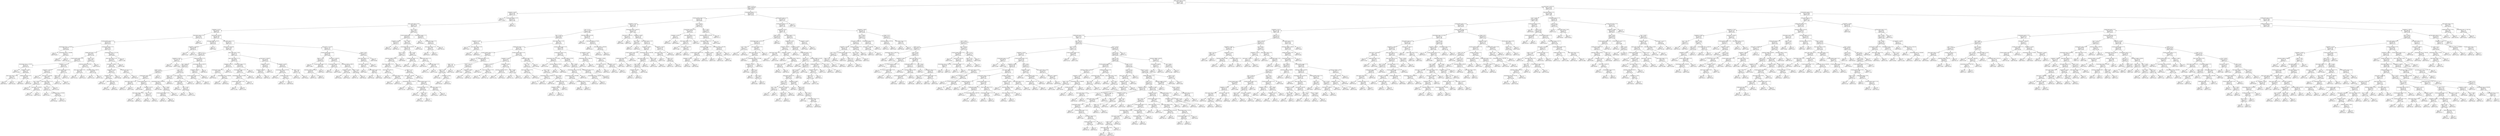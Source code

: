 digraph Tree {
node [shape=box] ;
0 [label="heavy_atom_count <= 23.5\nmse = 1192.955\nsamples = 765\nvalue = 74.689"] ;
1 [label="xlogp <= 1.35\nmse = 784.985\nsamples = 255\nvalue = 88.46"] ;
0 -> 1 [labeldistance=2.5, labelangle=45, headlabel="True"] ;
2 [label="complexity <= 49.85\nmse = 432.69\nsamples = 118\nvalue = 97.415"] ;
1 -> 2 ;
3 [label="mse = 0.0\nsamples = 1\nvalue = 10.098"] ;
2 -> 3 ;
4 [label="rotable_bond_count <= 10.5\nmse = 395.417\nsamples = 117\nvalue = 97.865"] ;
2 -> 4 ;
5 [label="heavy_atom_count <= 20.5\nmse = 381.925\nsamples = 116\nvalue = 98.417"] ;
4 -> 5 ;
6 [label="complexity <= 247.5\nmse = 448.873\nsamples = 91\nvalue = 96.24"] ;
5 -> 6 ;
7 [label="bond_stereo_count <= 0.5\nmse = 113.087\nsamples = 33\nvalue = 103.734"] ;
6 -> 7 ;
8 [label="h_bond_acceptor_count <= 1.5\nmse = 101.874\nsamples = 32\nvalue = 104.211"] ;
7 -> 8 ;
9 [label="monoisotopic_mass <= 138.061\nmse = 225.458\nsamples = 3\nvalue = 90.969"] ;
8 -> 9 ;
10 [label="mse = 0.0\nsamples = 1\nvalue = 64.967"] ;
9 -> 10 ;
11 [label="monoisotopic_mass <= 194.095\nmse = 0.115\nsamples = 2\nvalue = 99.637"] ;
9 -> 11 ;
12 [label="mse = 0.0\nsamples = 1\nvalue = 99.397"] ;
11 -> 12 ;
13 [label="mse = -0.0\nsamples = 1\nvalue = 100.116"] ;
11 -> 13 ;
14 [label="h_bond_donor_count <= 2.5\nmse = 78.316\nsamples = 29\nvalue = 105.21"] ;
8 -> 14 ;
15 [label="rotable_bond_count <= 3.5\nmse = 54.223\nsamples = 21\nvalue = 107.303"] ;
14 -> 15 ;
16 [label="h_bond_acceptor_count <= 2.5\nmse = 29.605\nsamples = 16\nvalue = 105.174"] ;
15 -> 16 ;
17 [label="monoisotopic_mass <= 133.521\nmse = 22.531\nsamples = 5\nvalue = 100.255"] ;
16 -> 17 ;
18 [label="mse = 0.0\nsamples = 1\nvalue = 113.029"] ;
17 -> 18 ;
19 [label="complexity <= 198.5\nmse = 2.403\nsamples = 4\nvalue = 98.659"] ;
17 -> 19 ;
20 [label="heavy_atom_count <= 11.0\nmse = 1.525\nsamples = 2\nvalue = 101.107"] ;
19 -> 20 ;
21 [label="mse = 0.0\nsamples = 1\nvalue = 99.872"] ;
20 -> 21 ;
22 [label="mse = 0.0\nsamples = 1\nvalue = 102.342"] ;
20 -> 22 ;
23 [label="rotable_bond_count <= 0.5\nmse = 0.031\nsamples = 2\nvalue = 97.842"] ;
19 -> 23 ;
24 [label="mse = 0.0\nsamples = 1\nvalue = 98.018"] ;
23 -> 24 ;
25 [label="mse = 0.0\nsamples = 1\nvalue = 97.667"] ;
23 -> 25 ;
26 [label="complexity <= 174.5\nmse = 16.065\nsamples = 11\nvalue = 107.504"] ;
16 -> 26 ;
27 [label="complexity <= 96.05\nmse = 12.414\nsamples = 8\nvalue = 105.653"] ;
26 -> 27 ;
28 [label="mse = 0.0\nsamples = 1\nvalue = 112.975"] ;
27 -> 28 ;
29 [label="exact_mass <= 124.029\nmse = 8.609\nsamples = 7\nvalue = 105.043"] ;
27 -> 29 ;
30 [label="tpsa <= 59.55\nmse = 7.635\nsamples = 3\nvalue = 103.097"] ;
29 -> 30 ;
31 [label="mse = 0.0\nsamples = 1\nvalue = 106.479"] ;
30 -> 31 ;
32 [label="exact_mass <= 118.033\nmse = 0.013\nsamples = 2\nvalue = 100.842"] ;
30 -> 32 ;
33 [label="mse = 0.0\nsamples = 1\nvalue = 101.005"] ;
32 -> 33 ;
34 [label="mse = 0.0\nsamples = 1\nvalue = 100.76"] ;
32 -> 34 ;
35 [label="heavy_atom_count <= 11.5\nmse = 4.664\nsamples = 4\nvalue = 106.434"] ;
29 -> 35 ;
36 [label="tpsa <= 71.8\nmse = 0.471\nsamples = 3\nvalue = 107.276"] ;
35 -> 36 ;
37 [label="mse = 0.0\nsamples = 1\nvalue = 107.957"] ;
36 -> 37 ;
38 [label="monoisotopic_mass <= 139.526\nmse = 0.016\nsamples = 2\nvalue = 106.596"] ;
36 -> 38 ;
39 [label="mse = 0.0\nsamples = 1\nvalue = 106.506"] ;
38 -> 39 ;
40 [label="mse = -0.0\nsamples = 1\nvalue = 106.776"] ;
38 -> 40 ;
41 [label="mse = -0.0\nsamples = 1\nvalue = 101.378"] ;
35 -> 41 ;
42 [label="h_bond_acceptor_count <= 3.5\nmse = 0.474\nsamples = 3\nvalue = 111.514"] ;
26 -> 42 ;
43 [label="xlogp <= 0.8\nmse = 0.239\nsamples = 2\nvalue = 111.91"] ;
42 -> 43 ;
44 [label="mse = 0.0\nsamples = 1\nvalue = 112.758"] ;
43 -> 44 ;
45 [label="mse = 0.0\nsamples = 1\nvalue = 111.628"] ;
43 -> 45 ;
46 [label="mse = 0.0\nsamples = 1\nvalue = 110.722"] ;
42 -> 46 ;
47 [label="xlogp <= 1.05\nmse = 74.963\nsamples = 5\nvalue = 113.262"] ;
15 -> 47 ;
48 [label="molecular_weight <= 226.205\nmse = 7.864\nsamples = 4\nvalue = 118.718"] ;
47 -> 48 ;
49 [label="heavy_atom_count <= 13.0\nmse = 2.298\nsamples = 2\nvalue = 120.631"] ;
48 -> 49 ;
50 [label="mse = -0.0\nsamples = 1\nvalue = 119.756"] ;
49 -> 50 ;
51 [label="mse = 0.0\nsamples = 1\nvalue = 123.257"] ;
49 -> 51 ;
52 [label="molecular_weight <= 258.72\nmse = 3.892\nsamples = 2\nvalue = 116.166"] ;
48 -> 52 ;
53 [label="mse = 0.0\nsamples = 1\nvalue = 113.376"] ;
52 -> 53 ;
54 [label="mse = -0.0\nsamples = 1\nvalue = 117.561"] ;
52 -> 54 ;
55 [label="mse = 0.0\nsamples = 1\nvalue = 100.531"] ;
47 -> 55 ;
56 [label="monoisotopic_mass <= 211.103\nmse = 100.151\nsamples = 8\nvalue = 99.909"] ;
14 -> 56 ;
57 [label="heavy_atom_count <= 14.5\nmse = 24.002\nsamples = 7\nvalue = 103.402"] ;
56 -> 57 ;
58 [label="exact_mass <= 196.09\nmse = 15.46\nsamples = 6\nvalue = 105.309"] ;
57 -> 58 ;
59 [label="complexity <= 185.0\nmse = 14.513\nsamples = 4\nvalue = 102.457"] ;
58 -> 59 ;
60 [label="complexity <= 95.4\nmse = 5.295\nsamples = 3\nvalue = 100.854"] ;
59 -> 60 ;
61 [label="mse = 0.0\nsamples = 1\nvalue = 104.702"] ;
60 -> 61 ;
62 [label="heavy_atom_count <= 11.5\nmse = 0.48\nsamples = 2\nvalue = 99.572"] ;
60 -> 62 ;
63 [label="mse = 0.0\nsamples = 1\nvalue = 100.062"] ;
62 -> 63 ;
64 [label="mse = 0.0\nsamples = 1\nvalue = 98.592"] ;
62 -> 64 ;
65 [label="mse = -0.0\nsamples = 1\nvalue = 108.869"] ;
59 -> 65 ;
66 [label="covalent_unit_count <= 1.5\nmse = 0.15\nsamples = 2\nvalue = 108.16"] ;
58 -> 66 ;
67 [label="mse = 0.0\nsamples = 1\nvalue = 107.685"] ;
66 -> 67 ;
68 [label="mse = 0.0\nsamples = 1\nvalue = 108.476"] ;
66 -> 68 ;
69 [label="mse = 0.0\nsamples = 1\nvalue = 97.049"] ;
57 -> 69 ;
70 [label="mse = 0.0\nsamples = 1\nvalue = 77.198"] ;
56 -> 70 ;
71 [label="mse = -0.0\nsamples = 1\nvalue = 76.544"] ;
7 -> 71 ;
72 [label="exact_mass <= 187.06\nmse = 605.766\nsamples = 58\nvalue = 91.411"] ;
6 -> 72 ;
73 [label="molecular_weight <= 179.15\nmse = 2361.935\nsamples = 3\nvalue = 61.683"] ;
72 -> 73 ;
74 [label="complexity <= 258.0\nmse = 346.898\nsamples = 2\nvalue = 99.576"] ;
73 -> 74 ;
75 [label="mse = 0.0\nsamples = 1\nvalue = 73.236"] ;
74 -> 75 ;
76 [label="mse = -0.0\nsamples = 1\nvalue = 112.746"] ;
74 -> 76 ;
77 [label="mse = -0.0\nsamples = 1\nvalue = 4.844"] ;
73 -> 77 ;
78 [label="atom_stereo_count <= 2.5\nmse = 447.417\nsamples = 55\nvalue = 93.16"] ;
72 -> 78 ;
79 [label="exact_mass <= 264.108\nmse = 327.634\nsamples = 40\nvalue = 96.97"] ;
78 -> 79 ;
80 [label="xlogp <= -2.1\nmse = 441.204\nsamples = 23\nvalue = 90.575"] ;
79 -> 80 ;
81 [label="complexity <= 301.5\nmse = 1587.504\nsamples = 2\nvalue = 52.84"] ;
80 -> 81 ;
82 [label="mse = 0.0\nsamples = 1\nvalue = 92.683"] ;
81 -> 82 ;
83 [label="mse = 0.0\nsamples = 1\nvalue = 12.996"] ;
81 -> 83 ;
84 [label="rotable_bond_count <= 3.5\nmse = 263.523\nsamples = 21\nvalue = 93.091"] ;
80 -> 84 ;
85 [label="tpsa <= 86.25\nmse = 265.958\nsamples = 17\nvalue = 95.652"] ;
84 -> 85 ;
86 [label="xlogp <= 0.55\nmse = 404.619\nsamples = 8\nvalue = 89.29"] ;
85 -> 86 ;
87 [label="h_bond_donor_count <= 1.5\nmse = 54.817\nsamples = 7\nvalue = 94.722"] ;
86 -> 87 ;
88 [label="atom_stereo_count <= 0.5\nmse = 8.367\nsamples = 2\nvalue = 81.286"] ;
87 -> 88 ;
89 [label="mse = 0.0\nsamples = 1\nvalue = 84.178"] ;
88 -> 89 ;
90 [label="mse = -0.0\nsamples = 1\nvalue = 78.393"] ;
88 -> 90 ;
91 [label="h_bond_acceptor_count <= 2.5\nmse = 20.777\nsamples = 5\nvalue = 97.409"] ;
87 -> 91 ;
92 [label="mse = 0.0\nsamples = 1\nvalue = 105.683"] ;
91 -> 92 ;
93 [label="complexity <= 315.5\nmse = 4.58\nsamples = 4\nvalue = 95.341"] ;
91 -> 93 ;
94 [label="heavy_atom_count <= 16.5\nmse = 0.888\nsamples = 2\nvalue = 93.912"] ;
93 -> 94 ;
95 [label="mse = 0.0\nsamples = 1\nvalue = 95.066"] ;
94 -> 95 ;
96 [label="mse = 0.0\nsamples = 1\nvalue = 93.142"] ;
94 -> 96 ;
97 [label="tpsa <= 71.75\nmse = 1.653\nsamples = 2\nvalue = 97.723"] ;
93 -> 97 ;
98 [label="mse = 0.0\nsamples = 1\nvalue = 96.814"] ;
97 -> 98 ;
99 [label="mse = 0.0\nsamples = 1\nvalue = 99.541"] ;
97 -> 99 ;
100 [label="mse = -0.0\nsamples = 1\nvalue = 24.112"] ;
86 -> 100 ;
101 [label="xlogp <= 0.1\nmse = 24.396\nsamples = 9\nvalue = 102.544"] ;
85 -> 101 ;
102 [label="xlogp <= -0.3\nmse = 5.264\nsamples = 5\nvalue = 99.051"] ;
101 -> 102 ;
103 [label="monoisotopic_mass <= 203.565\nmse = 0.978\nsamples = 4\nvalue = 100.403"] ;
102 -> 103 ;
104 [label="mse = 0.0\nsamples = 1\nvalue = 102.349"] ;
103 -> 104 ;
105 [label="tpsa <= 136.0\nmse = 0.038\nsamples = 3\nvalue = 99.916"] ;
103 -> 105 ;
106 [label="h_bond_acceptor_count <= 4.5\nmse = 0.003\nsamples = 2\nvalue = 99.807"] ;
105 -> 106 ;
107 [label="mse = 0.0\nsamples = 1\nvalue = 99.725"] ;
106 -> 107 ;
108 [label="mse = 0.0\nsamples = 1\nvalue = 99.848"] ;
106 -> 108 ;
109 [label="mse = -0.0\nsamples = 1\nvalue = 100.244"] ;
105 -> 109 ;
110 [label="mse = -0.0\nsamples = 1\nvalue = 95.673"] ;
102 -> 110 ;
111 [label="heavy_atom_count <= 17.5\nmse = 10.19\nsamples = 4\nvalue = 107.434"] ;
101 -> 111 ;
112 [label="rotable_bond_count <= 1.5\nmse = 0.887\nsamples = 3\nvalue = 108.974"] ;
111 -> 112 ;
113 [label="mse = 0.0\nsamples = 1\nvalue = 108.104"] ;
112 -> 113 ;
114 [label="tpsa <= 116.5\nmse = 0.261\nsamples = 2\nvalue = 109.844"] ;
112 -> 114 ;
115 [label="mse = 0.0\nsamples = 1\nvalue = 109.333"] ;
114 -> 115 ;
116 [label="mse = 0.0\nsamples = 1\nvalue = 110.354"] ;
114 -> 116 ;
117 [label="mse = -0.0\nsamples = 1\nvalue = 101.276"] ;
111 -> 117 ;
118 [label="monoisotopic_mass <= 239.072\nmse = 54.549\nsamples = 4\nvalue = 80.285"] ;
84 -> 118 ;
119 [label="complexity <= 302.0\nmse = 10.88\nsamples = 3\nvalue = 83.67"] ;
118 -> 119 ;
120 [label="h_bond_acceptor_count <= 3.5\nmse = 1.931\nsamples = 2\nvalue = 80.522"] ;
119 -> 120 ;
121 [label="mse = 0.0\nsamples = 1\nvalue = 79.132"] ;
120 -> 121 ;
122 [label="mse = 0.0\nsamples = 1\nvalue = 81.911"] ;
120 -> 122 ;
123 [label="mse = -0.0\nsamples = 1\nvalue = 86.819"] ;
119 -> 123 ;
124 [label="mse = 0.0\nsamples = 1\nvalue = 66.743"] ;
118 -> 124 ;
125 [label="heavy_atom_count <= 18.5\nmse = 87.114\nsamples = 17\nvalue = 104.55"] ;
79 -> 125 ;
126 [label="heavy_atom_count <= 17.5\nmse = 48.033\nsamples = 9\nvalue = 107.792"] ;
125 -> 126 ;
127 [label="complexity <= 513.0\nmse = 56.34\nsamples = 4\nvalue = 103.199"] ;
126 -> 127 ;
128 [label="h_bond_donor_count <= 1.0\nmse = 16.018\nsamples = 3\nvalue = 97.617"] ;
127 -> 128 ;
129 [label="mse = 0.0\nsamples = 1\nvalue = 103.042"] ;
128 -> 129 ;
130 [label="monoisotopic_mass <= 283.494\nmse = 1.957\nsamples = 2\nvalue = 94.905"] ;
128 -> 130 ;
131 [label="mse = 0.0\nsamples = 1\nvalue = 93.506"] ;
130 -> 131 ;
132 [label="mse = 0.0\nsamples = 1\nvalue = 96.304"] ;
130 -> 132 ;
133 [label="mse = -0.0\nsamples = 1\nvalue = 111.571"] ;
127 -> 133 ;
134 [label="rotable_bond_count <= 5.0\nmse = 28.058\nsamples = 5\nvalue = 110.088"] ;
126 -> 134 ;
135 [label="h_bond_donor_count <= 3.0\nmse = 6.606\nsamples = 4\nvalue = 112.474"] ;
134 -> 135 ;
136 [label="monoisotopic_mass <= 313.998\nmse = 0.464\nsamples = 3\nvalue = 111.533"] ;
135 -> 136 ;
137 [label="h_bond_acceptor_count <= 6.5\nmse = 0.02\nsamples = 2\nvalue = 112.116"] ;
136 -> 137 ;
138 [label="mse = 0.0\nsamples = 1\nvalue = 112.362"] ;
137 -> 138 ;
139 [label="mse = -0.0\nsamples = 1\nvalue = 112.034"] ;
137 -> 139 ;
140 [label="mse = -0.0\nsamples = 1\nvalue = 110.756"] ;
136 -> 140 ;
141 [label="mse = -0.0\nsamples = 1\nvalue = 119.062"] ;
135 -> 141 ;
142 [label="mse = 0.0\nsamples = 1\nvalue = 100.544"] ;
134 -> 142 ;
143 [label="exact_mass <= 316.037\nmse = 106.407\nsamples = 8\nvalue = 100.497"] ;
125 -> 143 ;
144 [label="complexity <= 379.0\nmse = 63.497\nsamples = 3\nvalue = 88.881"] ;
143 -> 144 ;
145 [label="complexity <= 344.0\nmse = 0.998\nsamples = 2\nvalue = 93.455"] ;
144 -> 145 ;
146 [label="mse = 0.0\nsamples = 1\nvalue = 92.042"] ;
145 -> 146 ;
147 [label="mse = -0.0\nsamples = 1\nvalue = 94.161"] ;
145 -> 147 ;
148 [label="mse = -0.0\nsamples = 1\nvalue = 75.161"] ;
144 -> 148 ;
149 [label="complexity <= 520.0\nmse = 26.66\nsamples = 5\nvalue = 106.306"] ;
143 -> 149 ;
150 [label="monoisotopic_mass <= 327.022\nmse = 9.643\nsamples = 3\nvalue = 103.035"] ;
149 -> 150 ;
151 [label="mse = 0.0\nsamples = 1\nvalue = 106.572"] ;
150 -> 151 ;
152 [label="covalent_unit_count <= 1.5\nmse = 2.172\nsamples = 2\nvalue = 100.677"] ;
150 -> 152 ;
153 [label="mse = 0.0\nsamples = 1\nvalue = 101.719"] ;
152 -> 153 ;
154 [label="mse = -0.0\nsamples = 1\nvalue = 98.593"] ;
152 -> 154 ;
155 [label="xlogp <= 0.9\nmse = 7.483\nsamples = 2\nvalue = 111.756"] ;
149 -> 155 ;
156 [label="mse = 0.0\nsamples = 1\nvalue = 115.625"] ;
155 -> 156 ;
157 [label="mse = -0.0\nsamples = 1\nvalue = 109.822"] ;
155 -> 157 ;
158 [label="exact_mass <= 278.576\nmse = 611.526\nsamples = 15\nvalue = 84.514"] ;
78 -> 158 ;
159 [label="h_bond_acceptor_count <= 5.5\nmse = 86.226\nsamples = 10\nvalue = 99.849"] ;
158 -> 159 ;
160 [label="xlogp <= -1.35\nmse = 59.911\nsamples = 4\nvalue = 93.591"] ;
159 -> 160 ;
161 [label="mse = 0.0\nsamples = 1\nvalue = 73.864"] ;
160 -> 161 ;
162 [label="h_bond_acceptor_count <= 4.5\nmse = 4.935\nsamples = 3\nvalue = 96.409"] ;
160 -> 162 ;
163 [label="molecular_weight <= 253.845\nmse = 0.006\nsamples = 2\nvalue = 97.316"] ;
162 -> 163 ;
164 [label="mse = 0.0\nsamples = 1\nvalue = 97.241"] ;
163 -> 164 ;
165 [label="mse = 0.0\nsamples = 1\nvalue = 97.39"] ;
163 -> 165 ;
166 [label="mse = -0.0\nsamples = 1\nvalue = 90.97"] ;
162 -> 166 ;
167 [label="exact_mass <= 253.073\nmse = 43.865\nsamples = 6\nvalue = 105.411"] ;
159 -> 167 ;
168 [label="h_bond_donor_count <= 3.5\nmse = 24.706\nsamples = 2\nvalue = 112.855"] ;
167 -> 168 ;
169 [label="mse = 0.0\nsamples = 1\nvalue = 109.34"] ;
168 -> 169 ;
170 [label="mse = 0.0\nsamples = 1\nvalue = 119.884"] ;
168 -> 170 ;
171 [label="molecular_weight <= 266.23\nmse = 11.892\nsamples = 4\nvalue = 101.69"] ;
167 -> 171 ;
172 [label="complexity <= 364.0\nmse = 0.242\nsamples = 2\nvalue = 104.086"] ;
171 -> 172 ;
173 [label="mse = 0.0\nsamples = 1\nvalue = 103.802"] ;
172 -> 173 ;
174 [label="mse = -0.0\nsamples = 1\nvalue = 104.937"] ;
172 -> 174 ;
175 [label="xlogp <= -0.35\nmse = 0.746\nsamples = 2\nvalue = 96.898"] ;
171 -> 175 ;
176 [label="mse = 0.0\nsamples = 1\nvalue = 97.761"] ;
175 -> 176 ;
177 [label="mse = -0.0\nsamples = 1\nvalue = 96.034"] ;
175 -> 177 ;
178 [label="xlogp <= 0.85\nmse = 320.511\nsamples = 5\nvalue = 55.547"] ;
158 -> 178 ;
179 [label="atom_stereo_count <= 3.5\nmse = 99.742\nsamples = 4\nvalue = 63.879"] ;
178 -> 179 ;
180 [label="exact_mass <= 290.562\nmse = 24.38\nsamples = 3\nvalue = 58.14"] ;
179 -> 180 ;
181 [label="mse = 0.0\nsamples = 1\nvalue = 48.66"] ;
180 -> 181 ;
182 [label="h_bond_acceptor_count <= 6.5\nmse = 2.39\nsamples = 2\nvalue = 60.51"] ;
180 -> 182 ;
183 [label="mse = 0.0\nsamples = 1\nvalue = 62.056"] ;
182 -> 183 ;
184 [label="mse = 0.0\nsamples = 1\nvalue = 58.964"] ;
182 -> 184 ;
185 [label="mse = -0.0\nsamples = 1\nvalue = 78.225"] ;
179 -> 185 ;
186 [label="mse = -0.0\nsamples = 1\nvalue = 26.388"] ;
178 -> 186 ;
187 [label="tpsa <= 153.0\nmse = 79.034\nsamples = 25\nvalue = 105.911"] ;
5 -> 187 ;
188 [label="h_bond_acceptor_count <= 1.5\nmse = 64.307\nsamples = 21\nvalue = 108.012"] ;
187 -> 188 ;
189 [label="complexity <= 352.0\nmse = 58.558\nsamples = 2\nvalue = 92.74"] ;
188 -> 189 ;
190 [label="mse = 0.0\nsamples = 1\nvalue = 81.918"] ;
189 -> 190 ;
191 [label="mse = -0.0\nsamples = 1\nvalue = 98.151"] ;
189 -> 191 ;
192 [label="tpsa <= 148.5\nmse = 40.93\nsamples = 19\nvalue = 109.444"] ;
188 -> 192 ;
193 [label="monoisotopic_mass <= 320.636\nmse = 31.458\nsamples = 18\nvalue = 107.811"] ;
192 -> 193 ;
194 [label="tpsa <= 141.0\nmse = 12.875\nsamples = 13\nvalue = 104.11"] ;
193 -> 194 ;
195 [label="molecular_weight <= 320.11\nmse = 9.978\nsamples = 12\nvalue = 104.595"] ;
194 -> 195 ;
196 [label="heavy_atom_count <= 21.5\nmse = 6.68\nsamples = 11\nvalue = 105.112"] ;
195 -> 196 ;
197 [label="exact_mass <= 297.121\nmse = 2.0\nsamples = 3\nvalue = 101.916"] ;
196 -> 197 ;
198 [label="mse = 0.0\nsamples = 1\nvalue = 103.698"] ;
197 -> 198 ;
199 [label="atom_stereo_count <= 3.0\nmse = 0.619\nsamples = 2\nvalue = 101.026"] ;
197 -> 199 ;
200 [label="mse = 0.0\nsamples = 1\nvalue = 100.239"] ;
199 -> 200 ;
201 [label="mse = 0.0\nsamples = 1\nvalue = 101.812"] ;
199 -> 201 ;
202 [label="xlogp <= 1.15\nmse = 4.413\nsamples = 8\nvalue = 105.983"] ;
196 -> 202 ;
203 [label="exact_mass <= 305.66\nmse = 3.413\nsamples = 7\nvalue = 106.345"] ;
202 -> 203 ;
204 [label="monoisotopic_mass <= 302.577\nmse = 3.27\nsamples = 2\nvalue = 108.44"] ;
203 -> 204 ;
205 [label="mse = 0.0\nsamples = 1\nvalue = 107.161"] ;
204 -> 205 ;
206 [label="mse = -0.0\nsamples = 1\nvalue = 110.997"] ;
204 -> 206 ;
207 [label="h_bond_acceptor_count <= 5.5\nmse = 0.788\nsamples = 5\nvalue = 105.448"] ;
203 -> 207 ;
208 [label="rotable_bond_count <= 5.0\nmse = 0.025\nsamples = 3\nvalue = 104.898"] ;
207 -> 208 ;
209 [label="mse = 0.0\nsamples = 1\nvalue = 105.208"] ;
208 -> 209 ;
210 [label="xlogp <= -0.5\nmse = 0.002\nsamples = 2\nvalue = 104.821"] ;
208 -> 210 ;
211 [label="mse = 0.0\nsamples = 1\nvalue = 104.864"] ;
210 -> 211 ;
212 [label="mse = 0.0\nsamples = 1\nvalue = 104.778"] ;
210 -> 212 ;
213 [label="atom_stereo_count <= 0.5\nmse = 0.057\nsamples = 2\nvalue = 106.82"] ;
207 -> 213 ;
214 [label="mse = 0.0\nsamples = 1\nvalue = 106.582"] ;
213 -> 214 ;
215 [label="mse = 0.0\nsamples = 1\nvalue = 107.059"] ;
213 -> 215 ;
216 [label="mse = 0.0\nsamples = 1\nvalue = 102.364"] ;
202 -> 216 ;
217 [label="mse = -0.0\nsamples = 1\nvalue = 97.356"] ;
195 -> 217 ;
218 [label="mse = -0.0\nsamples = 1\nvalue = 96.843"] ;
194 -> 218 ;
219 [label="tpsa <= 120.5\nmse = 9.582\nsamples = 5\nvalue = 113.195"] ;
193 -> 219 ;
220 [label="covalent_unit_count <= 1.5\nmse = 0.438\nsamples = 2\nvalue = 117.986"] ;
219 -> 220 ;
221 [label="mse = 0.0\nsamples = 1\nvalue = 118.454"] ;
220 -> 221 ;
222 [label="mse = 0.0\nsamples = 1\nvalue = 117.05"] ;
220 -> 222 ;
223 [label="rotable_bond_count <= 5.0\nmse = 1.175\nsamples = 3\nvalue = 111.398"] ;
219 -> 223 ;
224 [label="mse = 0.0\nsamples = 1\nvalue = 109.704"] ;
223 -> 224 ;
225 [label="rotable_bond_count <= 8.5\nmse = 0.29\nsamples = 2\nvalue = 111.963"] ;
223 -> 225 ;
226 [label="mse = 0.0\nsamples = 1\nvalue = 112.725"] ;
225 -> 226 ;
227 [label="mse = -0.0\nsamples = 1\nvalue = 111.582"] ;
225 -> 227 ;
228 [label="mse = 0.0\nsamples = 1\nvalue = 118.258"] ;
192 -> 228 ;
229 [label="h_bond_donor_count <= 1.0\nmse = 39.656\nsamples = 4\nvalue = 96.719"] ;
187 -> 229 ;
230 [label="mse = 0.0\nsamples = 1\nvalue = 106.383"] ;
229 -> 230 ;
231 [label="rotable_bond_count <= 5.5\nmse = 11.364\nsamples = 3\nvalue = 93.497"] ;
229 -> 231 ;
232 [label="atom_stereo_count <= 5.0\nmse = 1.029\nsamples = 2\nvalue = 92.048"] ;
231 -> 232 ;
233 [label="mse = 0.0\nsamples = 1\nvalue = 92.876"] ;
232 -> 233 ;
234 [label="mse = 0.0\nsamples = 1\nvalue = 90.805"] ;
232 -> 234 ;
235 [label="mse = -0.0\nsamples = 1\nvalue = 100.745"] ;
231 -> 235 ;
236 [label="mse = -0.0\nsamples = 1\nvalue = 62.723"] ;
4 -> 236 ;
237 [label="h_bond_donor_count <= 1.5\nmse = 964.196\nsamples = 137\nvalue = 80.449"] ;
1 -> 237 ;
238 [label="h_bond_acceptor_count <= 4.5\nmse = 811.795\nsamples = 82\nvalue = 86.949"] ;
237 -> 238 ;
239 [label="complexity <= 427.0\nmse = 525.736\nsamples = 66\nvalue = 92.05"] ;
238 -> 239 ;
240 [label="tpsa <= 71.8\nmse = 179.706\nsamples = 49\nvalue = 97.669"] ;
239 -> 240 ;
241 [label="tpsa <= 12.45\nmse = 89.893\nsamples = 45\nvalue = 99.955"] ;
240 -> 241 ;
242 [label="complexity <= 246.5\nmse = 58.707\nsamples = 3\nvalue = 83.679"] ;
241 -> 242 ;
243 [label="mse = 0.0\nsamples = 1\nvalue = 70.651"] ;
242 -> 243 ;
244 [label="heavy_atom_count <= 19.0\nmse = 2.843\nsamples = 2\nvalue = 88.021"] ;
242 -> 244 ;
245 [label="mse = 0.0\nsamples = 1\nvalue = 90.406"] ;
244 -> 245 ;
246 [label="mse = 0.0\nsamples = 1\nvalue = 86.829"] ;
244 -> 246 ;
247 [label="heavy_atom_count <= 19.5\nmse = 74.25\nsamples = 42\nvalue = 100.972"] ;
241 -> 247 ;
248 [label="rotable_bond_count <= 1.5\nmse = 57.562\nsamples = 24\nvalue = 103.243"] ;
247 -> 248 ;
249 [label="h_bond_acceptor_count <= 1.5\nmse = 103.675\nsamples = 8\nvalue = 96.592"] ;
248 -> 249 ;
250 [label="mse = 0.0\nsamples = 1\nvalue = 81.274"] ;
249 -> 250 ;
251 [label="rotable_bond_count <= 0.5\nmse = 88.232\nsamples = 7\nvalue = 98.124"] ;
249 -> 251 ;
252 [label="xlogp <= 3.5\nmse = 3.028\nsamples = 4\nvalue = 101.193"] ;
251 -> 252 ;
253 [label="xlogp <= 1.75\nmse = 0.166\nsamples = 3\nvalue = 100.499"] ;
252 -> 253 ;
254 [label="mse = 0.0\nsamples = 1\nvalue = 101.409"] ;
253 -> 254 ;
255 [label="complexity <= 243.0\nmse = 0.0\nsamples = 2\nvalue = 100.317"] ;
253 -> 255 ;
256 [label="mse = 0.0\nsamples = 1\nvalue = 100.332"] ;
255 -> 256 ;
257 [label="mse = -0.0\nsamples = 1\nvalue = 100.295"] ;
255 -> 257 ;
258 [label="mse = -0.0\nsamples = 1\nvalue = 105.354"] ;
252 -> 258 ;
259 [label="tpsa <= 44.6\nmse = 213.793\nsamples = 3\nvalue = 90.963"] ;
251 -> 259 ;
260 [label="mse = 0.0\nsamples = 1\nvalue = 71.686"] ;
259 -> 260 ;
261 [label="complexity <= 268.5\nmse = 41.977\nsamples = 2\nvalue = 100.602"] ;
259 -> 261 ;
262 [label="mse = 0.0\nsamples = 1\nvalue = 107.081"] ;
261 -> 262 ;
263 [label="mse = -0.0\nsamples = 1\nvalue = 94.123"] ;
261 -> 263 ;
264 [label="h_bond_acceptor_count <= 2.5\nmse = 15.238\nsamples = 16\nvalue = 105.856"] ;
248 -> 264 ;
265 [label="complexity <= 243.0\nmse = 19.786\nsamples = 7\nvalue = 107.689"] ;
264 -> 265 ;
266 [label="complexity <= 138.0\nmse = 6.013\nsamples = 3\nvalue = 103.29"] ;
265 -> 266 ;
267 [label="mse = 0.0\nsamples = 1\nvalue = 108.276"] ;
266 -> 267 ;
268 [label="heavy_atom_count <= 13.5\nmse = 1.25\nsamples = 2\nvalue = 102.293"] ;
266 -> 268 ;
269 [label="mse = 0.0\nsamples = 1\nvalue = 104.529"] ;
268 -> 269 ;
270 [label="mse = 0.0\nsamples = 1\nvalue = 101.734"] ;
268 -> 270 ;
271 [label="complexity <= 300.0\nmse = 0.79\nsamples = 4\nvalue = 111.459"] ;
265 -> 271 ;
272 [label="molecular_weight <= 218.27\nmse = 0.788\nsamples = 2\nvalue = 110.344"] ;
271 -> 272 ;
273 [label="mse = 0.0\nsamples = 1\nvalue = 111.232"] ;
272 -> 273 ;
274 [label="mse = 0.0\nsamples = 1\nvalue = 109.457"] ;
272 -> 274 ;
275 [label="tpsa <= 43.85\nmse = 0.095\nsamples = 2\nvalue = 111.905"] ;
271 -> 275 ;
276 [label="mse = 0.0\nsamples = 1\nvalue = 111.751"] ;
275 -> 276 ;
277 [label="mse = -0.0\nsamples = 1\nvalue = 112.523"] ;
275 -> 277 ;
278 [label="rotable_bond_count <= 5.5\nmse = 5.864\nsamples = 9\nvalue = 104.268"] ;
264 -> 278 ;
279 [label="tpsa <= 38.7\nmse = 1.75\nsamples = 8\nvalue = 103.451"] ;
278 -> 279 ;
280 [label="heavy_atom_count <= 17.0\nmse = 0.333\nsamples = 2\nvalue = 105.588"] ;
279 -> 280 ;
281 [label="mse = 0.0\nsamples = 1\nvalue = 105.011"] ;
280 -> 281 ;
282 [label="mse = 0.0\nsamples = 1\nvalue = 106.165"] ;
280 -> 282 ;
283 [label="tpsa <= 45.3\nmse = 1.026\nsamples = 6\nvalue = 103.062"] ;
279 -> 283 ;
284 [label="monoisotopic_mass <= 246.629\nmse = 0.135\nsamples = 2\nvalue = 101.447"] ;
283 -> 284 ;
285 [label="mse = 0.0\nsamples = 1\nvalue = 101.08"] ;
284 -> 285 ;
286 [label="mse = -0.0\nsamples = 1\nvalue = 101.814"] ;
284 -> 286 ;
287 [label="tpsa <= 46.55\nmse = 0.516\nsamples = 4\nvalue = 103.421"] ;
283 -> 287 ;
288 [label="mse = 0.0\nsamples = 1\nvalue = 105.164"] ;
287 -> 288 ;
289 [label="rotable_bond_count <= 3.5\nmse = 0.153\nsamples = 3\nvalue = 103.203"] ;
287 -> 289 ;
290 [label="complexity <= 348.0\nmse = 0.008\nsamples = 2\nvalue = 102.905"] ;
289 -> 290 ;
291 [label="mse = 0.0\nsamples = 1\nvalue = 102.793"] ;
290 -> 291 ;
292 [label="mse = 0.0\nsamples = 1\nvalue = 102.979"] ;
290 -> 292 ;
293 [label="mse = 0.0\nsamples = 1\nvalue = 103.7"] ;
289 -> 293 ;
294 [label="mse = 0.0\nsamples = 1\nvalue = 109.584"] ;
278 -> 294 ;
295 [label="h_bond_acceptor_count <= 3.5\nmse = 79.685\nsamples = 18\nvalue = 97.43"] ;
247 -> 295 ;
296 [label="h_bond_donor_count <= 0.5\nmse = 45.972\nsamples = 12\nvalue = 94.246"] ;
295 -> 296 ;
297 [label="monoisotopic_mass <= 272.634\nmse = 1.048\nsamples = 3\nvalue = 99.476"] ;
296 -> 297 ;
298 [label="mse = 0.0\nsamples = 1\nvalue = 101.209"] ;
297 -> 298 ;
299 [label="molecular_weight <= 293.85\nmse = 0.372\nsamples = 2\nvalue = 99.043"] ;
297 -> 299 ;
300 [label="mse = 0.0\nsamples = 1\nvalue = 98.433"] ;
299 -> 300 ;
301 [label="mse = 0.0\nsamples = 1\nvalue = 99.653"] ;
299 -> 301 ;
302 [label="molecular_weight <= 272.87\nmse = 48.682\nsamples = 9\nvalue = 92.234"] ;
296 -> 302 ;
303 [label="mse = 0.0\nsamples = 1\nvalue = 83.879"] ;
302 -> 303 ;
304 [label="tpsa <= 36.65\nmse = 46.437\nsamples = 8\nvalue = 92.931"] ;
302 -> 304 ;
305 [label="monoisotopic_mass <= 322.768\nmse = 1.641\nsamples = 4\nvalue = 95.58"] ;
304 -> 305 ;
306 [label="monoisotopic_mass <= 302.699\nmse = 0.388\nsamples = 3\nvalue = 94.909"] ;
305 -> 306 ;
307 [label="mse = 0.0\nsamples = 1\nvalue = 94.029"] ;
306 -> 307 ;
308 [label="monoisotopic_mass <= 315.203\nmse = 0.001\nsamples = 2\nvalue = 95.348"] ;
306 -> 308 ;
309 [label="mse = 0.0\nsamples = 1\nvalue = 95.384"] ;
308 -> 309 ;
310 [label="mse = 0.0\nsamples = 1\nvalue = 95.313"] ;
308 -> 310 ;
311 [label="mse = 0.0\nsamples = 1\nvalue = 97.592"] ;
305 -> 311 ;
312 [label="rotable_bond_count <= 3.5\nmse = 63.573\nsamples = 4\nvalue = 91.606"] ;
304 -> 312 ;
313 [label="monoisotopic_mass <= 298.625\nmse = 0.058\nsamples = 2\nvalue = 92.324"] ;
312 -> 313 ;
314 [label="mse = 0.0\nsamples = 1\nvalue = 92.185"] ;
313 -> 314 ;
315 [label="mse = 0.0\nsamples = 1\nvalue = 92.741"] ;
313 -> 315 ;
316 [label="mse = 126.057\nsamples = 2\nvalue = 90.888"] ;
312 -> 316 ;
317 [label="complexity <= 378.0\nmse = 73.296\nsamples = 6\nvalue = 105.616"] ;
295 -> 317 ;
318 [label="monoisotopic_mass <= 288.142\nmse = 10.426\nsamples = 2\nvalue = 118.582"] ;
317 -> 318 ;
319 [label="mse = 0.0\nsamples = 1\nvalue = 121.811"] ;
318 -> 319 ;
320 [label="mse = 0.0\nsamples = 1\nvalue = 115.353"] ;
318 -> 320 ;
321 [label="complexity <= 396.0\nmse = 4.3\nsamples = 4\nvalue = 100.43"] ;
317 -> 321 ;
322 [label="exact_mass <= 312.587\nmse = 0.134\nsamples = 2\nvalue = 98.753"] ;
321 -> 322 ;
323 [label="mse = 0.0\nsamples = 1\nvalue = 99.012"] ;
322 -> 323 ;
324 [label="mse = -0.0\nsamples = 1\nvalue = 98.235"] ;
322 -> 324 ;
325 [label="complexity <= 411.0\nmse = 0.004\nsamples = 2\nvalue = 102.945"] ;
321 -> 325 ;
326 [label="mse = 0.0\nsamples = 1\nvalue = 102.88"] ;
325 -> 326 ;
327 [label="mse = 0.0\nsamples = 1\nvalue = 103.01"] ;
325 -> 327 ;
328 [label="molecular_weight <= 241.86\nmse = 502.899\nsamples = 4\nvalue = 83.537"] ;
240 -> 328 ;
329 [label="mse = 0.0\nsamples = 1\nvalue = 16.978"] ;
328 -> 329 ;
330 [label="molecular_weight <= 273.845\nmse = 65.873\nsamples = 3\nvalue = 90.193"] ;
328 -> 330 ;
331 [label="mse = 0.0\nsamples = 1\nvalue = 82.218"] ;
330 -> 331 ;
332 [label="molecular_weight <= 298.345\nmse = 4.539\nsamples = 2\nvalue = 98.168"] ;
330 -> 332 ;
333 [label="mse = 0.0\nsamples = 1\nvalue = 95.559"] ;
332 -> 333 ;
334 [label="mse = -0.0\nsamples = 1\nvalue = 99.908"] ;
332 -> 334 ;
335 [label="monoisotopic_mass <= 249.113\nmse = 1175.456\nsamples = 17\nvalue = 75.608"] ;
239 -> 335 ;
336 [label="exact_mass <= 245.118\nmse = 142.617\nsamples = 2\nvalue = 14.036"] ;
335 -> 336 ;
337 [label="mse = 0.0\nsamples = 1\nvalue = 28.662"] ;
336 -> 337 ;
338 [label="mse = 0.0\nsamples = 1\nvalue = 4.285"] ;
336 -> 338 ;
339 [label="complexity <= 438.5\nmse = 352.762\nsamples = 15\nvalue = 89.601"] ;
335 -> 339 ;
340 [label="tpsa <= 58.4\nmse = 99.56\nsamples = 2\nvalue = 52.592"] ;
339 -> 340 ;
341 [label="mse = 0.0\nsamples = 1\nvalue = 62.57"] ;
340 -> 341 ;
342 [label="mse = 0.0\nsamples = 1\nvalue = 42.614"] ;
340 -> 342 ;
343 [label="heavy_atom_count <= 22.5\nmse = 227.417\nsamples = 13\nvalue = 93.302"] ;
339 -> 343 ;
344 [label="complexity <= 505.5\nmse = 79.006\nsamples = 9\nvalue = 99.7"] ;
343 -> 344 ;
345 [label="h_bond_acceptor_count <= 2.5\nmse = 21.195\nsamples = 3\nvalue = 108.477"] ;
344 -> 345 ;
346 [label="rotable_bond_count <= 1.5\nmse = 0.65\nsamples = 2\nvalue = 105.85"] ;
345 -> 346 ;
347 [label="mse = 0.0\nsamples = 1\nvalue = 106.42"] ;
346 -> 347 ;
348 [label="mse = -0.0\nsamples = 1\nvalue = 104.71"] ;
346 -> 348 ;
349 [label="mse = 0.0\nsamples = 1\nvalue = 116.359"] ;
345 -> 349 ;
350 [label="monoisotopic_mass <= 302.206\nmse = 61.827\nsamples = 6\nvalue = 96.508"] ;
344 -> 350 ;
351 [label="atom_stereo_count <= 5.5\nmse = 36.966\nsamples = 4\nvalue = 90.74"] ;
350 -> 351 ;
352 [label="tpsa <= 62.3\nmse = 16.894\nsamples = 3\nvalue = 92.879"] ;
351 -> 352 ;
353 [label="complexity <= 549.5\nmse = 0.003\nsamples = 2\nvalue = 90.824"] ;
352 -> 353 ;
354 [label="mse = 0.0\nsamples = 1\nvalue = 90.772"] ;
353 -> 354 ;
355 [label="mse = -0.0\nsamples = 1\nvalue = 90.876"] ;
353 -> 355 ;
356 [label="mse = 0.0\nsamples = 1\nvalue = 101.099"] ;
352 -> 356 ;
357 [label="mse = -0.0\nsamples = 1\nvalue = 80.042"] ;
351 -> 357 ;
358 [label="xlogp <= 2.85\nmse = 3.802\nsamples = 2\nvalue = 103.431"] ;
350 -> 358 ;
359 [label="mse = 0.0\nsamples = 1\nvalue = 101.839"] ;
358 -> 359 ;
360 [label="mse = 0.0\nsamples = 1\nvalue = 105.819"] ;
358 -> 360 ;
361 [label="complexity <= 613.5\nmse = 181.442\nsamples = 4\nvalue = 74.108"] ;
343 -> 361 ;
362 [label="atom_stereo_count <= 0.5\nmse = 11.048\nsamples = 3\nvalue = 67.539"] ;
361 -> 362 ;
363 [label="mse = 0.0\nsamples = 1\nvalue = 72.254"] ;
362 -> 363 ;
364 [label="xlogp <= 3.0\nmse = 4.851\nsamples = 2\nvalue = 65.968"] ;
362 -> 364 ;
365 [label="mse = 0.0\nsamples = 1\nvalue = 67.525"] ;
364 -> 365 ;
366 [label="mse = -0.0\nsamples = 1\nvalue = 62.853"] ;
364 -> 366 ;
367 [label="mse = -0.0\nsamples = 1\nvalue = 100.384"] ;
361 -> 367 ;
368 [label="tpsa <= 64.35\nmse = 1439.478\nsamples = 16\nvalue = 66.153"] ;
238 -> 368 ;
369 [label="h_bond_donor_count <= 0.5\nmse = 1134.528\nsamples = 6\nvalue = 34.282"] ;
368 -> 369 ;
370 [label="complexity <= 440.5\nmse = 5.91\nsamples = 2\nvalue = 91.824"] ;
369 -> 370 ;
371 [label="mse = 0.0\nsamples = 1\nvalue = 93.543"] ;
370 -> 371 ;
372 [label="mse = 0.0\nsamples = 1\nvalue = 88.386"] ;
370 -> 372 ;
373 [label="atom_stereo_count <= 4.0\nmse = 39.134\nsamples = 4\nvalue = 15.101"] ;
369 -> 373 ;
374 [label="heavy_atom_count <= 21.0\nmse = 1.555\nsamples = 3\nvalue = 10.737"] ;
373 -> 374 ;
375 [label="mse = 0.0\nsamples = 1\nvalue = 12.499"] ;
374 -> 375 ;
376 [label="exact_mass <= 337.052\nmse = 0.004\nsamples = 2\nvalue = 9.856"] ;
374 -> 376 ;
377 [label="mse = 0.0\nsamples = 1\nvalue = 9.795"] ;
376 -> 377 ;
378 [label="mse = 0.0\nsamples = 1\nvalue = 9.916"] ;
376 -> 378 ;
379 [label="mse = 0.0\nsamples = 1\nvalue = 23.83"] ;
373 -> 379 ;
380 [label="tpsa <= 126.5\nmse = 83.953\nsamples = 10\nvalue = 93.471"] ;
368 -> 380 ;
381 [label="molecular_weight <= 322.815\nmse = 43.759\nsamples = 9\nvalue = 96.253"] ;
380 -> 381 ;
382 [label="bond_stereo_count <= 0.5\nmse = 27.862\nsamples = 8\nvalue = 94.966"] ;
381 -> 382 ;
383 [label="rotable_bond_count <= 4.0\nmse = 9.996\nsamples = 5\nvalue = 92.457"] ;
382 -> 383 ;
384 [label="h_bond_acceptor_count <= 6.5\nmse = 2.601\nsamples = 3\nvalue = 90.506"] ;
383 -> 384 ;
385 [label="complexity <= 420.0\nmse = 0.93\nsamples = 2\nvalue = 89.71"] ;
384 -> 385 ;
386 [label="mse = 0.0\nsamples = 1\nvalue = 90.392"] ;
385 -> 386 ;
387 [label="mse = 0.0\nsamples = 1\nvalue = 88.346"] ;
385 -> 387 ;
388 [label="mse = -0.0\nsamples = 1\nvalue = 92.896"] ;
384 -> 388 ;
389 [label="complexity <= 449.5\nmse = 8.024\nsamples = 2\nvalue = 95.057"] ;
383 -> 389 ;
390 [label="mse = 0.0\nsamples = 1\nvalue = 91.051"] ;
389 -> 390 ;
391 [label="mse = 0.0\nsamples = 1\nvalue = 97.06"] ;
389 -> 391 ;
392 [label="molecular_weight <= 281.255\nmse = 28.829\nsamples = 3\nvalue = 99.357"] ;
382 -> 392 ;
393 [label="xlogp <= 2.3\nmse = 9.205\nsamples = 2\nvalue = 94.435"] ;
392 -> 393 ;
394 [label="mse = 0.0\nsamples = 1\nvalue = 91.401"] ;
393 -> 394 ;
395 [label="mse = 0.0\nsamples = 1\nvalue = 97.469"] ;
393 -> 395 ;
396 [label="mse = -0.0\nsamples = 1\nvalue = 104.279"] ;
392 -> 396 ;
397 [label="mse = -0.0\nsamples = 1\nvalue = 110.409"] ;
381 -> 397 ;
398 [label="mse = -0.0\nsamples = 1\nvalue = 76.777"] ;
380 -> 398 ;
399 [label="bond_stereo_count <= 1.5\nmse = 1033.736\nsamples = 55\nvalue = 70.472"] ;
237 -> 399 ;
400 [label="h_bond_donor_count <= 2.5\nmse = 943.701\nsamples = 54\nvalue = 72.105"] ;
399 -> 400 ;
401 [label="complexity <= 322.5\nmse = 857.753\nsamples = 38\nvalue = 77.775"] ;
400 -> 401 ;
402 [label="xlogp <= 4.25\nmse = 1049.748\nsamples = 10\nvalue = 56.309"] ;
401 -> 402 ;
403 [label="monoisotopic_mass <= 236.576\nmse = 672.182\nsamples = 9\nvalue = 66.205"] ;
402 -> 403 ;
404 [label="tpsa <= 65.6\nmse = 11.975\nsamples = 2\nvalue = 104.922"] ;
403 -> 404 ;
405 [label="mse = 0.0\nsamples = 1\nvalue = 101.462"] ;
404 -> 405 ;
406 [label="mse = -0.0\nsamples = 1\nvalue = 108.383"] ;
404 -> 406 ;
407 [label="atom_stereo_count <= 0.5\nmse = 368.77\nsamples = 7\nvalue = 56.525"] ;
403 -> 407 ;
408 [label="heavy_atom_count <= 17.0\nmse = 124.538\nsamples = 6\nvalue = 50.433"] ;
407 -> 408 ;
409 [label="mse = 0.0\nsamples = 1\nvalue = 68.66"] ;
408 -> 409 ;
410 [label="monoisotopic_mass <= 273.586\nmse = 80.694\nsamples = 5\nvalue = 47.395"] ;
408 -> 410 ;
411 [label="complexity <= 278.5\nmse = 42.059\nsamples = 4\nvalue = 44.374"] ;
410 -> 411 ;
412 [label="mse = 0.0\nsamples = 1\nvalue = 33.681"] ;
411 -> 412 ;
413 [label="xlogp <= 2.2\nmse = 16.846\nsamples = 3\nvalue = 47.047"] ;
411 -> 413 ;
414 [label="mse = 0.0\nsamples = 1\nvalue = 54.011"] ;
413 -> 414 ;
415 [label="tpsa <= 67.6\nmse = 0.905\nsamples = 2\nvalue = 44.725"] ;
413 -> 415 ;
416 [label="mse = 0.0\nsamples = 1\nvalue = 45.398"] ;
415 -> 416 ;
417 [label="mse = -0.0\nsamples = 1\nvalue = 43.38"] ;
415 -> 417 ;
418 [label="mse = 0.0\nsamples = 1\nvalue = 62.502"] ;
410 -> 418 ;
419 [label="mse = -0.0\nsamples = 1\nvalue = 99.17"] ;
407 -> 419 ;
420 [label="mse = -0.0\nsamples = 1\nvalue = 6.832"] ;
402 -> 420 ;
421 [label="atom_stereo_count <= 2.0\nmse = 656.11\nsamples = 28\nvalue = 83.374"] ;
401 -> 421 ;
422 [label="complexity <= 378.5\nmse = 624.973\nsamples = 26\nvalue = 86.211"] ;
421 -> 422 ;
423 [label="complexity <= 345.0\nmse = 34.21\nsamples = 6\nvalue = 102.953"] ;
422 -> 423 ;
424 [label="bond_stereo_count <= 0.5\nmse = 0.261\nsamples = 2\nvalue = 110.052"] ;
423 -> 424 ;
425 [label="mse = 0.0\nsamples = 1\nvalue = 109.757"] ;
424 -> 425 ;
426 [label="mse = 0.0\nsamples = 1\nvalue = 110.936"] ;
424 -> 426 ;
427 [label="complexity <= 354.5\nmse = 0.849\nsamples = 4\nvalue = 98.22"] ;
423 -> 427 ;
428 [label="mse = 0.0\nsamples = 1\nvalue = 96.19"] ;
427 -> 428 ;
429 [label="monoisotopic_mass <= 299.115\nmse = 0.03\nsamples = 3\nvalue = 98.626"] ;
427 -> 429 ;
430 [label="exact_mass <= 273.121\nmse = 0.006\nsamples = 2\nvalue = 98.706"] ;
429 -> 430 ;
431 [label="mse = 0.0\nsamples = 1\nvalue = 98.631"] ;
430 -> 431 ;
432 [label="mse = -0.0\nsamples = 1\nvalue = 98.781"] ;
430 -> 432 ;
433 [label="mse = 0.0\nsamples = 1\nvalue = 98.308"] ;
429 -> 433 ;
434 [label="complexity <= 383.0\nmse = 694.62\nsamples = 20\nvalue = 80.979"] ;
422 -> 434 ;
435 [label="mse = 0.0\nsamples = 1\nvalue = 44.976"] ;
434 -> 435 ;
436 [label="rotable_bond_count <= 3.5\nmse = 618.516\nsamples = 19\nvalue = 84.703"] ;
434 -> 436 ;
437 [label="xlogp <= 1.9\nmse = 666.55\nsamples = 13\nvalue = 77.715"] ;
436 -> 437 ;
438 [label="mse = 0.0\nsamples = 1\nvalue = 14.982"] ;
437 -> 438 ;
439 [label="tpsa <= 129.5\nmse = 483.601\nsamples = 12\nvalue = 81.017"] ;
437 -> 439 ;
440 [label="tpsa <= 115.5\nmse = 450.901\nsamples = 11\nvalue = 79.246"] ;
439 -> 440 ;
441 [label="bond_stereo_count <= 0.5\nmse = 143.116\nsamples = 10\nvalue = 83.556"] ;
440 -> 441 ;
442 [label="xlogp <= 2.9\nmse = 111.091\nsamples = 5\nvalue = 90.145"] ;
441 -> 442 ;
443 [label="tpsa <= 66.1\nmse = 17.707\nsamples = 2\nvalue = 81.369"] ;
442 -> 443 ;
444 [label="mse = 0.0\nsamples = 1\nvalue = 85.577"] ;
443 -> 444 ;
445 [label="mse = 0.0\nsamples = 1\nvalue = 77.161"] ;
443 -> 445 ;
446 [label="exact_mass <= 314.579\nmse = 107.989\nsamples = 3\nvalue = 93.07"] ;
442 -> 446 ;
447 [label="xlogp <= 3.3\nmse = 84.955\nsamples = 2\nvalue = 98.137"] ;
446 -> 447 ;
448 [label="mse = 0.0\nsamples = 1\nvalue = 114.102"] ;
447 -> 448 ;
449 [label="mse = 0.0\nsamples = 1\nvalue = 92.816"] ;
447 -> 449 ;
450 [label="mse = 0.0\nsamples = 1\nvalue = 82.936"] ;
446 -> 450 ;
451 [label="complexity <= 406.0\nmse = 98.686\nsamples = 5\nvalue = 77.699"] ;
441 -> 451 ;
452 [label="mse = 0.0\nsamples = 1\nvalue = 89.077"] ;
451 -> 452 ;
453 [label="xlogp <= 3.0\nmse = 50.935\nsamples = 4\nvalue = 72.01"] ;
451 -> 453 ;
454 [label="mse = 0.0\nsamples = 1\nvalue = 80.009"] ;
453 -> 454 ;
455 [label="tpsa <= 61.2\nmse = 28.415\nsamples = 3\nvalue = 68.011"] ;
453 -> 455 ;
456 [label="mse = 0.0\nsamples = 1\nvalue = 77.084"] ;
455 -> 456 ;
457 [label="rotable_bond_count <= 2.5\nmse = 1.296\nsamples = 2\nvalue = 64.986"] ;
455 -> 457 ;
458 [label="mse = 0.0\nsamples = 1\nvalue = 64.181"] ;
457 -> 458 ;
459 [label="mse = 0.0\nsamples = 1\nvalue = 66.596"] ;
457 -> 459 ;
460 [label="mse = 0.0\nsamples = 1\nvalue = 5.983"] ;
440 -> 460 ;
461 [label="mse = 0.0\nsamples = 1\nvalue = 112.888"] ;
439 -> 461 ;
462 [label="molecular_weight <= 314.85\nmse = 162.109\nsamples = 6\nvalue = 100.232"] ;
436 -> 462 ;
463 [label="rotable_bond_count <= 7.5\nmse = 5.275\nsamples = 4\nvalue = 111.436"] ;
462 -> 463 ;
464 [label="complexity <= 435.5\nmse = 1.382\nsamples = 3\nvalue = 110.415"] ;
463 -> 464 ;
465 [label="xlogp <= 2.2\nmse = 0.162\nsamples = 2\nvalue = 111.063"] ;
464 -> 465 ;
466 [label="mse = 0.0\nsamples = 1\nvalue = 110.493"] ;
465 -> 466 ;
467 [label="mse = 0.0\nsamples = 1\nvalue = 111.348"] ;
465 -> 467 ;
468 [label="mse = 0.0\nsamples = 1\nvalue = 108.471"] ;
464 -> 468 ;
469 [label="mse = -0.0\nsamples = 1\nvalue = 115.52"] ;
463 -> 469 ;
470 [label="tpsa <= 84.7\nmse = 5.113\nsamples = 2\nvalue = 86.228"] ;
462 -> 470 ;
471 [label="mse = 0.0\nsamples = 1\nvalue = 90.144"] ;
470 -> 471 ;
472 [label="mse = 0.0\nsamples = 1\nvalue = 84.922"] ;
470 -> 472 ;
473 [label="complexity <= 394.5\nmse = 11.613\nsamples = 2\nvalue = 53.592"] ;
421 -> 473 ;
474 [label="mse = 0.0\nsamples = 1\nvalue = 59.495"] ;
473 -> 474 ;
475 [label="mse = 0.0\nsamples = 1\nvalue = 51.625"] ;
473 -> 475 ;
476 [label="complexity <= 459.5\nmse = 903.773\nsamples = 16\nvalue = 59.458"] ;
400 -> 476 ;
477 [label="tpsa <= 104.5\nmse = 752.857\nsamples = 12\nvalue = 45.341"] ;
476 -> 477 ;
478 [label="exact_mass <= 305.164\nmse = 501.537\nsamples = 9\nvalue = 58.064"] ;
477 -> 478 ;
479 [label="complexity <= 387.0\nmse = 137.344\nsamples = 6\nvalue = 68.636"] ;
478 -> 479 ;
480 [label="tpsa <= 92.5\nmse = 113.524\nsamples = 3\nvalue = 80.896"] ;
479 -> 480 ;
481 [label="xlogp <= 2.6\nmse = 5.235\nsamples = 2\nvalue = 88.313"] ;
480 -> 481 ;
482 [label="mse = 0.0\nsamples = 1\nvalue = 90.601"] ;
481 -> 482 ;
483 [label="mse = -0.0\nsamples = 1\nvalue = 86.025"] ;
481 -> 483 ;
484 [label="mse = 0.0\nsamples = 1\nvalue = 66.061"] ;
480 -> 484 ;
485 [label="h_bond_acceptor_count <= 4.5\nmse = 36.526\nsamples = 3\nvalue = 62.506"] ;
479 -> 485 ;
486 [label="mse = 0.0\nsamples = 1\nvalue = 55.38"] ;
485 -> 486 ;
487 [label="xlogp <= 2.2\nmse = 16.705\nsamples = 2\nvalue = 66.069"] ;
485 -> 487 ;
488 [label="mse = 0.0\nsamples = 1\nvalue = 73.148"] ;
487 -> 488 ;
489 [label="mse = 0.0\nsamples = 1\nvalue = 63.709"] ;
487 -> 489 ;
490 [label="rotable_bond_count <= 7.5\nmse = 252.944\nsamples = 3\nvalue = 26.348"] ;
478 -> 490 ;
491 [label="tpsa <= 87.85\nmse = 0.425\nsamples = 2\nvalue = 37.588"] ;
490 -> 491 ;
492 [label="mse = 0.0\nsamples = 1\nvalue = 36.936"] ;
491 -> 492 ;
493 [label="mse = 0.0\nsamples = 1\nvalue = 38.24"] ;
491 -> 493 ;
494 [label="mse = -0.0\nsamples = 1\nvalue = 3.869"] ;
490 -> 494 ;
495 [label="rotable_bond_count <= 2.5\nmse = 35.108\nsamples = 3\nvalue = 14.805"] ;
477 -> 495 ;
496 [label="exact_mass <= 297.093\nmse = 11.488\nsamples = 2\nvalue = 10.468"] ;
495 -> 496 ;
497 [label="mse = 0.0\nsamples = 1\nvalue = 5.675"] ;
496 -> 497 ;
498 [label="mse = 0.0\nsamples = 1\nvalue = 12.865"] ;
496 -> 498 ;
499 [label="mse = 0.0\nsamples = 1\nvalue = 21.311"] ;
495 -> 499 ;
500 [label="xlogp <= 2.3\nmse = 101.333\nsamples = 4\nvalue = 86.124"] ;
476 -> 500 ;
501 [label="molecular_weight <= 307.48\nmse = 4.141\nsamples = 2\nvalue = 93.055"] ;
500 -> 501 ;
502 [label="mse = 0.0\nsamples = 1\nvalue = 91.02"] ;
501 -> 502 ;
503 [label="mse = 0.0\nsamples = 1\nvalue = 95.09"] ;
501 -> 503 ;
504 [label="atom_stereo_count <= 0.5\nmse = 7.458\nsamples = 2\nvalue = 72.261"] ;
500 -> 504 ;
505 [label="mse = 0.0\nsamples = 1\nvalue = 68.399"] ;
504 -> 505 ;
506 [label="mse = 0.0\nsamples = 1\nvalue = 74.192"] ;
504 -> 506 ;
507 [label="mse = 0.0\nsamples = 1\nvalue = 1.892"] ;
399 -> 507 ;
508 [label="exact_mass <= 447.123\nmse = 1254.551\nsamples = 510\nvalue = 67.878"] ;
0 -> 508 [labeldistance=2.5, labelangle=-45, headlabel="False"] ;
509 [label="atom_stereo_count <= 4.5\nmse = 1223.393\nsamples = 266\nvalue = 72.962"] ;
508 -> 509 ;
510 [label="tpsa <= 140.0\nmse = 1238.999\nsamples = 236\nvalue = 70.336"] ;
509 -> 510 ;
511 [label="h_bond_donor_count <= 2.5\nmse = 1263.913\nsamples = 219\nvalue = 68.235"] ;
510 -> 511 ;
512 [label="complexity <= 617.5\nmse = 1102.343\nsamples = 164\nvalue = 74.08"] ;
511 -> 512 ;
513 [label="rotable_bond_count <= 3.5\nmse = 1119.37\nsamples = 113\nvalue = 78.5"] ;
512 -> 513 ;
514 [label="tpsa <= 78.8\nmse = 1340.795\nsamples = 23\nvalue = 58.015"] ;
513 -> 514 ;
515 [label="xlogp <= 0.15\nmse = 860.077\nsamples = 15\nvalue = 76.13"] ;
514 -> 515 ;
516 [label="monoisotopic_mass <= 400.115\nmse = 131.572\nsamples = 2\nvalue = 16.314"] ;
515 -> 516 ;
517 [label="mse = 0.0\nsamples = 1\nvalue = 4.844"] ;
516 -> 517 ;
518 [label="mse = 0.0\nsamples = 1\nvalue = 27.785"] ;
516 -> 518 ;
519 [label="xlogp <= 3.05\nmse = 539.357\nsamples = 13\nvalue = 82.112"] ;
515 -> 519 ;
520 [label="complexity <= 459.5\nmse = 97.287\nsamples = 4\nvalue = 108.374"] ;
519 -> 520 ;
521 [label="mse = 0.0\nsamples = 1\nvalue = 125.703"] ;
520 -> 521 ;
522 [label="h_bond_acceptor_count <= 5.0\nmse = 27.772\nsamples = 3\nvalue = 104.042"] ;
520 -> 522 ;
523 [label="mse = 0.0\nsamples = 1\nvalue = 112.22"] ;
522 -> 523 ;
524 [label="h_bond_acceptor_count <= 6.5\nmse = 7.306\nsamples = 2\nvalue = 101.316"] ;
522 -> 524 ;
525 [label="mse = 0.0\nsamples = 1\nvalue = 99.405"] ;
524 -> 525 ;
526 [label="mse = -0.0\nsamples = 1\nvalue = 105.139"] ;
524 -> 526 ;
527 [label="heavy_atom_count <= 25.5\nmse = 380.168\nsamples = 9\nvalue = 73.357"] ;
519 -> 527 ;
528 [label="rotable_bond_count <= 2.5\nmse = 371.79\nsamples = 4\nvalue = 49.474"] ;
527 -> 528 ;
529 [label="mse = 0.0\nsamples = 1\nvalue = 80.938"] ;
528 -> 529 ;
530 [label="molecular_weight <= 339.8\nmse = 55.728\nsamples = 3\nvalue = 38.986"] ;
528 -> 530 ;
531 [label="h_bond_acceptor_count <= 3.0\nmse = 0.051\nsamples = 2\nvalue = 33.709"] ;
530 -> 531 ;
532 [label="mse = 0.0\nsamples = 1\nvalue = 33.935"] ;
531 -> 532 ;
533 [label="mse = -0.0\nsamples = 1\nvalue = 33.483"] ;
531 -> 533 ;
534 [label="mse = 0.0\nsamples = 1\nvalue = 49.54"] ;
530 -> 534 ;
535 [label="tpsa <= 30.4\nmse = 100.361\nsamples = 5\nvalue = 82.042"] ;
527 -> 535 ;
536 [label="mse = 0.0\nsamples = 1\nvalue = 63.3"] ;
535 -> 536 ;
537 [label="h_bond_donor_count <= 1.5\nmse = 27.255\nsamples = 4\nvalue = 86.207"] ;
535 -> 537 ;
538 [label="tpsa <= 43.75\nmse = 0.02\nsamples = 2\nvalue = 92.001"] ;
537 -> 538 ;
539 [label="mse = 0.0\nsamples = 1\nvalue = 92.082"] ;
538 -> 539 ;
540 [label="mse = 0.0\nsamples = 1\nvalue = 91.758"] ;
538 -> 540 ;
541 [label="h_bond_acceptor_count <= 6.0\nmse = 0.708\nsamples = 2\nvalue = 81.572"] ;
537 -> 541 ;
542 [label="mse = 0.0\nsamples = 1\nvalue = 79.89"] ;
541 -> 542 ;
543 [label="mse = 0.0\nsamples = 1\nvalue = 81.993"] ;
541 -> 543 ;
544 [label="tpsa <= 103.15\nmse = 930.095\nsamples = 8\nvalue = 33.106"] ;
514 -> 544 ;
545 [label="h_bond_acceptor_count <= 3.5\nmse = 392.693\nsamples = 5\nvalue = 20.625"] ;
544 -> 545 ;
546 [label="mse = 0.0\nsamples = 1\nvalue = 51.802"] ;
545 -> 546 ;
547 [label="exact_mass <= 341.55\nmse = 38.756\nsamples = 4\nvalue = 8.933"] ;
545 -> 547 ;
548 [label="monoisotopic_mass <= 326.106\nmse = 0.546\nsamples = 2\nvalue = 3.1"] ;
547 -> 548 ;
549 [label="mse = 0.0\nsamples = 1\nvalue = 4.38"] ;
548 -> 549 ;
550 [label="mse = -0.0\nsamples = 1\nvalue = 2.673"] ;
548 -> 550 ;
551 [label="h_bond_donor_count <= 1.5\nmse = 8.904\nsamples = 2\nvalue = 14.767"] ;
547 -> 551 ;
552 [label="mse = 0.0\nsamples = 1\nvalue = 17.751"] ;
551 -> 552 ;
553 [label="mse = 0.0\nsamples = 1\nvalue = 11.783"] ;
551 -> 553 ;
554 [label="tpsa <= 127.0\nmse = 1015.734\nsamples = 3\nvalue = 60.564"] ;
544 -> 554 ;
555 [label="xlogp <= 2.15\nmse = 18.199\nsamples = 2\nvalue = 99.457"] ;
554 -> 555 ;
556 [label="mse = 0.0\nsamples = 1\nvalue = 103.723"] ;
555 -> 556 ;
557 [label="mse = 0.0\nsamples = 1\nvalue = 95.191"] ;
555 -> 557 ;
558 [label="mse = -0.0\nsamples = 1\nvalue = 34.635"] ;
554 -> 558 ;
559 [label="tpsa <= 63.75\nmse = 905.674\nsamples = 90\nvalue = 84.266"] ;
513 -> 559 ;
560 [label="tpsa <= 61.75\nmse = 772.772\nsamples = 29\nvalue = 73.191"] ;
559 -> 560 ;
561 [label="complexity <= 354.5\nmse = 656.572\nsamples = 27\nvalue = 75.811"] ;
560 -> 561 ;
562 [label="h_bond_donor_count <= 0.5\nmse = 638.102\nsamples = 2\nvalue = 40.27"] ;
561 -> 562 ;
563 [label="mse = 0.0\nsamples = 1\nvalue = 22.408"] ;
562 -> 563 ;
564 [label="mse = 0.0\nsamples = 1\nvalue = 75.994"] ;
562 -> 564 ;
565 [label="h_bond_acceptor_count <= 4.5\nmse = 553.354\nsamples = 25\nvalue = 78.545"] ;
561 -> 565 ;
566 [label="complexity <= 405.0\nmse = 476.281\nsamples = 18\nvalue = 85.047"] ;
565 -> 566 ;
567 [label="heavy_atom_count <= 24.5\nmse = 39.416\nsamples = 4\nvalue = 104.913"] ;
566 -> 567 ;
568 [label="mse = 0.0\nsamples = 1\nvalue = 93.15"] ;
567 -> 568 ;
569 [label="complexity <= 365.5\nmse = 6.03\nsamples = 3\nvalue = 107.854"] ;
567 -> 569 ;
570 [label="mse = 0.0\nsamples = 1\nvalue = 103.71"] ;
569 -> 570 ;
571 [label="h_bond_acceptor_count <= 2.0\nmse = 0.409\nsamples = 2\nvalue = 109.235"] ;
569 -> 571 ;
572 [label="mse = 0.0\nsamples = 1\nvalue = 109.687"] ;
571 -> 572 ;
573 [label="mse = 0.0\nsamples = 1\nvalue = 108.331"] ;
571 -> 573 ;
574 [label="atom_stereo_count <= 0.5\nmse = 466.81\nsamples = 14\nvalue = 80.729"] ;
566 -> 574 ;
575 [label="h_bond_donor_count <= 0.5\nmse = 437.949\nsamples = 8\nvalue = 71.925"] ;
574 -> 575 ;
576 [label="rotable_bond_count <= 7.5\nmse = 945.429\nsamples = 2\nvalue = 52.998"] ;
575 -> 576 ;
577 [label="mse = 0.0\nsamples = 1\nvalue = 9.514"] ;
576 -> 577 ;
578 [label="mse = 0.0\nsamples = 1\nvalue = 74.74"] ;
576 -> 578 ;
579 [label="h_bond_acceptor_count <= 3.5\nmse = 175.198\nsamples = 6\nvalue = 77.087"] ;
575 -> 579 ;
580 [label="rotable_bond_count <= 5.0\nmse = 103.595\nsamples = 3\nvalue = 68.674"] ;
579 -> 580 ;
581 [label="mse = 0.0\nsamples = 1\nvalue = 91.423"] ;
580 -> 581 ;
582 [label="monoisotopic_mass <= 365.703\nmse = 0.105\nsamples = 2\nvalue = 64.124"] ;
580 -> 582 ;
583 [label="mse = 0.0\nsamples = 1\nvalue = 64.388"] ;
582 -> 583 ;
584 [label="mse = 0.0\nsamples = 1\nvalue = 63.727"] ;
582 -> 584 ;
585 [label="heavy_atom_count <= 31.0\nmse = 74.24\nsamples = 3\nvalue = 87.183"] ;
579 -> 585 ;
586 [label="h_bond_donor_count <= 1.5\nmse = 0.001\nsamples = 2\nvalue = 91.492"] ;
585 -> 586 ;
587 [label="mse = 0.0\nsamples = 1\nvalue = 91.523"] ;
586 -> 587 ;
588 [label="mse = -0.0\nsamples = 1\nvalue = 91.46"] ;
586 -> 588 ;
589 [label="mse = 0.0\nsamples = 1\nvalue = 69.951"] ;
585 -> 589 ;
590 [label="covalent_unit_count <= 1.5\nmse = 203.603\nsamples = 6\nvalue = 94.423"] ;
574 -> 590 ;
591 [label="complexity <= 455.0\nmse = 71.784\nsamples = 4\nvalue = 85.951"] ;
590 -> 591 ;
592 [label="mse = 0.0\nsamples = 1\nvalue = 74.347"] ;
591 -> 592 ;
593 [label="molecular_weight <= 380.5\nmse = 6.683\nsamples = 3\nvalue = 91.753"] ;
591 -> 593 ;
594 [label="heavy_atom_count <= 26.5\nmse = 1.53\nsamples = 2\nvalue = 93.112"] ;
593 -> 594 ;
595 [label="mse = 0.0\nsamples = 1\nvalue = 94.861"] ;
594 -> 595 ;
596 [label="mse = 0.0\nsamples = 1\nvalue = 92.237"] ;
594 -> 596 ;
597 [label="mse = 0.0\nsamples = 1\nvalue = 87.678"] ;
593 -> 597 ;
598 [label="atom_stereo_count <= 1.5\nmse = 36.574\nsamples = 2\nvalue = 111.368"] ;
590 -> 598 ;
599 [label="mse = 0.0\nsamples = 1\nvalue = 102.815"] ;
598 -> 599 ;
600 [label="mse = -0.0\nsamples = 1\nvalue = 115.644"] ;
598 -> 600 ;
601 [label="tpsa <= 55.5\nmse = 367.929\nsamples = 7\nvalue = 61.993"] ;
565 -> 601 ;
602 [label="complexity <= 418.5\nmse = 170.499\nsamples = 4\nvalue = 75.092"] ;
601 -> 602 ;
603 [label="mse = 0.0\nsamples = 1\nvalue = 61.066"] ;
602 -> 603 ;
604 [label="h_bond_acceptor_count <= 6.5\nmse = 108.209\nsamples = 3\nvalue = 82.105"] ;
602 -> 604 ;
605 [label="covalent_unit_count <= 2.0\nmse = 5.91\nsamples = 2\nvalue = 87.986"] ;
604 -> 605 ;
606 [label="mse = 0.0\nsamples = 1\nvalue = 86.267"] ;
605 -> 606 ;
607 [label="mse = -0.0\nsamples = 1\nvalue = 91.424"] ;
605 -> 607 ;
608 [label="mse = 0.0\nsamples = 1\nvalue = 64.46"] ;
604 -> 608 ;
609 [label="heavy_atom_count <= 26.5\nmse = 151.856\nsamples = 3\nvalue = 46.274"] ;
601 -> 609 ;
610 [label="mse = 0.0\nsamples = 1\nvalue = 32.493"] ;
609 -> 610 ;
611 [label="exact_mass <= 380.671\nmse = 42.087\nsamples = 2\nvalue = 55.461"] ;
609 -> 611 ;
612 [label="mse = 0.0\nsamples = 1\nvalue = 46.286"] ;
611 -> 612 ;
613 [label="mse = -0.0\nsamples = 1\nvalue = 60.048"] ;
611 -> 613 ;
614 [label="h_bond_acceptor_count <= 4.0\nmse = 42.896\nsamples = 2\nvalue = 18.182"] ;
560 -> 614 ;
615 [label="mse = 0.0\nsamples = 1\nvalue = 24.732"] ;
614 -> 615 ;
616 [label="mse = 0.0\nsamples = 1\nvalue = 11.633"] ;
614 -> 616 ;
617 [label="tpsa <= 123.5\nmse = 881.961\nsamples = 61\nvalue = 89.621"] ;
559 -> 617 ;
618 [label="xlogp <= 4.4\nmse = 849.085\nsamples = 60\nvalue = 90.697"] ;
617 -> 618 ;
619 [label="xlogp <= 1.85\nmse = 628.718\nsamples = 56\nvalue = 92.663"] ;
618 -> 619 ;
620 [label="h_bond_acceptor_count <= 6.5\nmse = 138.398\nsamples = 12\nvalue = 102.975"] ;
619 -> 620 ;
621 [label="molecular_weight <= 405.65\nmse = 124.718\nsamples = 6\nvalue = 96.225"] ;
620 -> 621 ;
622 [label="complexity <= 507.5\nmse = 18.159\nsamples = 5\nvalue = 99.909"] ;
621 -> 622 ;
623 [label="xlogp <= 0.35\nmse = 1.552\nsamples = 2\nvalue = 102.865"] ;
622 -> 623 ;
624 [label="mse = 0.0\nsamples = 1\nvalue = 101.848"] ;
623 -> 624 ;
625 [label="mse = -0.0\nsamples = 1\nvalue = 104.391"] ;
623 -> 625 ;
626 [label="monoisotopic_mass <= 398.595\nmse = 7.003\nsamples = 3\nvalue = 94.983"] ;
622 -> 626 ;
627 [label="covalent_unit_count <= 1.5\nmse = 2.031\nsamples = 2\nvalue = 93.302"] ;
626 -> 627 ;
628 [label="mse = 0.0\nsamples = 1\nvalue = 94.727"] ;
627 -> 628 ;
629 [label="mse = 0.0\nsamples = 1\nvalue = 91.877"] ;
627 -> 629 ;
630 [label="mse = 0.0\nsamples = 1\nvalue = 98.344"] ;
626 -> 630 ;
631 [label="mse = 0.0\nsamples = 1\nvalue = 66.753"] ;
621 -> 631 ;
632 [label="rotable_bond_count <= 4.5\nmse = 81.826\nsamples = 6\nvalue = 108.497"] ;
620 -> 632 ;
633 [label="monoisotopic_mass <= 413.65\nmse = 84.611\nsamples = 3\nvalue = 115.23"] ;
632 -> 633 ;
634 [label="tpsa <= 95.5\nmse = 15.36\nsamples = 2\nvalue = 119.482"] ;
633 -> 634 ;
635 [label="mse = 0.0\nsamples = 1\nvalue = 126.27"] ;
634 -> 635 ;
636 [label="mse = -0.0\nsamples = 1\nvalue = 117.219"] ;
634 -> 636 ;
637 [label="mse = -0.0\nsamples = 1\nvalue = 98.221"] ;
633 -> 637 ;
638 [label="heavy_atom_count <= 26.5\nmse = 10.248\nsamples = 3\nvalue = 102.886"] ;
632 -> 638 ;
639 [label="mse = 0.0\nsamples = 1\nvalue = 98.367"] ;
638 -> 639 ;
640 [label="tpsa <= 105.5\nmse = 0.056\nsamples = 2\nvalue = 105.146"] ;
638 -> 640 ;
641 [label="mse = 0.0\nsamples = 1\nvalue = 105.009"] ;
640 -> 641 ;
642 [label="mse = 0.0\nsamples = 1\nvalue = 105.555"] ;
640 -> 642 ;
643 [label="xlogp <= 2.25\nmse = 741.52\nsamples = 44\nvalue = 89.336"] ;
619 -> 643 ;
644 [label="xlogp <= 2.15\nmse = 1403.283\nsamples = 6\nvalue = 60.785"] ;
643 -> 644 ;
645 [label="heavy_atom_count <= 28.5\nmse = 1017.944\nsamples = 5\nvalue = 82.239"] ;
644 -> 645 ;
646 [label="complexity <= 550.5\nmse = 41.095\nsamples = 4\nvalue = 97.932"] ;
645 -> 646 ;
647 [label="complexity <= 494.5\nmse = 6.031\nsamples = 3\nvalue = 94.44"] ;
646 -> 647 ;
648 [label="heavy_atom_count <= 25.5\nmse = 0.544\nsamples = 2\nvalue = 92.756"] ;
647 -> 648 ;
649 [label="mse = 0.0\nsamples = 1\nvalue = 92.019"] ;
648 -> 649 ;
650 [label="mse = -0.0\nsamples = 1\nvalue = 93.494"] ;
648 -> 650 ;
651 [label="mse = 0.0\nsamples = 1\nvalue = 97.807"] ;
647 -> 651 ;
652 [label="mse = 0.0\nsamples = 1\nvalue = 108.406"] ;
646 -> 652 ;
653 [label="mse = 0.0\nsamples = 1\nvalue = 19.467"] ;
645 -> 653 ;
654 [label="mse = -0.0\nsamples = 1\nvalue = 25.03"] ;
644 -> 654 ;
655 [label="tpsa <= 114.5\nmse = 504.825\nsamples = 38\nvalue = 93.566"] ;
643 -> 655 ;
656 [label="rotable_bond_count <= 8.5\nmse = 439.45\nsamples = 36\nvalue = 95.329"] ;
655 -> 656 ;
657 [label="xlogp <= 3.0\nmse = 282.075\nsamples = 32\nvalue = 97.699"] ;
656 -> 657 ;
658 [label="complexity <= 574.0\nmse = 374.958\nsamples = 12\nvalue = 91.558"] ;
657 -> 658 ;
659 [label="complexity <= 564.5\nmse = 424.698\nsamples = 7\nvalue = 83.419"] ;
658 -> 659 ;
660 [label="heavy_atom_count <= 26.5\nmse = 144.263\nsamples = 6\nvalue = 88.837"] ;
659 -> 660 ;
661 [label="h_bond_donor_count <= 0.5\nmse = 32.019\nsamples = 5\nvalue = 85.256"] ;
660 -> 661 ;
662 [label="mse = 0.0\nsamples = 1\nvalue = 97.418"] ;
661 -> 662 ;
663 [label="h_bond_acceptor_count <= 4.5\nmse = 15.221\nsamples = 4\nvalue = 83.736"] ;
661 -> 663 ;
664 [label="mse = 0.0\nsamples = 1\nvalue = 73.428"] ;
663 -> 664 ;
665 [label="atom_stereo_count <= 0.5\nmse = 0.049\nsamples = 3\nvalue = 85.208"] ;
663 -> 665 ;
666 [label="rotable_bond_count <= 5.5\nmse = 0.001\nsamples = 2\nvalue = 85.346"] ;
665 -> 666 ;
667 [label="mse = -0.0\nsamples = 1\nvalue = 85.376"] ;
666 -> 667 ;
668 [label="mse = -0.0\nsamples = 1\nvalue = 85.302"] ;
666 -> 668 ;
669 [label="mse = -0.0\nsamples = 1\nvalue = 84.862"] ;
665 -> 669 ;
670 [label="mse = -0.0\nsamples = 1\nvalue = 121.071"] ;
660 -> 670 ;
671 [label="mse = -0.0\nsamples = 1\nvalue = 29.239"] ;
659 -> 671 ;
672 [label="complexity <= 603.5\nmse = 90.23\nsamples = 5\nvalue = 102.75"] ;
658 -> 672 ;
673 [label="xlogp <= 2.85\nmse = 8.87\nsamples = 3\nvalue = 97.479"] ;
672 -> 673 ;
674 [label="xlogp <= 2.7\nmse = 0.524\nsamples = 2\nvalue = 96.181"] ;
673 -> 674 ;
675 [label="mse = 0.0\nsamples = 1\nvalue = 96.772"] ;
674 -> 675 ;
676 [label="mse = 0.0\nsamples = 1\nvalue = 95.294"] ;
674 -> 676 ;
677 [label="mse = -0.0\nsamples = 1\nvalue = 103.973"] ;
673 -> 677 ;
678 [label="xlogp <= 2.6\nmse = 1.005\nsamples = 2\nvalue = 118.56"] ;
672 -> 678 ;
679 [label="mse = 0.0\nsamples = 1\nvalue = 117.558"] ;
678 -> 679 ;
680 [label="mse = -0.0\nsamples = 1\nvalue = 119.563"] ;
678 -> 680 ;
681 [label="complexity <= 548.5\nmse = 176.102\nsamples = 20\nvalue = 101.865"] ;
657 -> 681 ;
682 [label="complexity <= 501.0\nmse = 130.653\nsamples = 16\nvalue = 104.436"] ;
681 -> 682 ;
683 [label="tpsa <= 65.1\nmse = 46.328\nsamples = 9\nvalue = 99.108"] ;
682 -> 683 ;
684 [label="mse = 0.0\nsamples = 1\nvalue = 87.97"] ;
683 -> 684 ;
685 [label="h_bond_acceptor_count <= 5.5\nmse = 38.237\nsamples = 8\nvalue = 100.121"] ;
683 -> 685 ;
686 [label="monoisotopic_mass <= 353.69\nmse = 29.091\nsamples = 5\nvalue = 102.83"] ;
685 -> 686 ;
687 [label="atom_stereo_count <= 0.5\nmse = 14.342\nsamples = 4\nvalue = 101.157"] ;
686 -> 687 ;
688 [label="xlogp <= 4.0\nmse = 4.552\nsamples = 3\nvalue = 102.609"] ;
687 -> 688 ;
689 [label="heavy_atom_count <= 24.5\nmse = 0.288\nsamples = 2\nvalue = 100.9"] ;
688 -> 689 ;
690 [label="mse = 0.0\nsamples = 1\nvalue = 101.28"] ;
689 -> 690 ;
691 [label="mse = -0.0\nsamples = 1\nvalue = 100.141"] ;
689 -> 691 ;
692 [label="mse = 0.0\nsamples = 1\nvalue = 105.172"] ;
688 -> 692 ;
693 [label="mse = -0.0\nsamples = 1\nvalue = 93.894"] ;
687 -> 693 ;
694 [label="mse = -0.0\nsamples = 1\nvalue = 112.869"] ;
686 -> 694 ;
695 [label="rotable_bond_count <= 6.5\nmse = 18.921\nsamples = 3\nvalue = 95.38"] ;
685 -> 695 ;
696 [label="rotable_bond_count <= 5.5\nmse = 5.292\nsamples = 2\nvalue = 91.346"] ;
695 -> 696 ;
697 [label="mse = 0.0\nsamples = 1\nvalue = 89.045"] ;
696 -> 697 ;
698 [label="mse = -0.0\nsamples = 1\nvalue = 93.646"] ;
696 -> 698 ;
699 [label="mse = 0.0\nsamples = 1\nvalue = 99.414"] ;
695 -> 699 ;
700 [label="h_bond_acceptor_count <= 5.5\nmse = 158.2\nsamples = 7\nvalue = 109.764"] ;
682 -> 700 ;
701 [label="heavy_atom_count <= 27.0\nmse = 60.49\nsamples = 2\nvalue = 125.155"] ;
700 -> 701 ;
702 [label="mse = 0.0\nsamples = 1\nvalue = 117.378"] ;
701 -> 702 ;
703 [label="mse = 0.0\nsamples = 1\nvalue = 132.933"] ;
701 -> 703 ;
704 [label="heavy_atom_count <= 28.5\nmse = 29.389\nsamples = 5\nvalue = 102.069"] ;
700 -> 704 ;
705 [label="monoisotopic_mass <= 383.169\nmse = 0.464\nsamples = 2\nvalue = 107.399"] ;
704 -> 705 ;
706 [label="mse = 0.0\nsamples = 1\nvalue = 106.718"] ;
705 -> 706 ;
707 [label="mse = 0.0\nsamples = 1\nvalue = 108.08"] ;
705 -> 707 ;
708 [label="monoisotopic_mass <= 412.61\nmse = 1.492\nsamples = 3\nvalue = 96.738"] ;
704 -> 708 ;
709 [label="h_bond_acceptor_count <= 6.5\nmse = 0.299\nsamples = 2\nvalue = 97.897"] ;
708 -> 709 ;
710 [label="mse = 0.0\nsamples = 1\nvalue = 97.35"] ;
709 -> 710 ;
711 [label="mse = 0.0\nsamples = 1\nvalue = 98.444"] ;
709 -> 711 ;
712 [label="mse = -0.0\nsamples = 1\nvalue = 95.58"] ;
708 -> 712 ;
713 [label="rotable_bond_count <= 4.5\nmse = 171.235\nsamples = 4\nvalue = 86.441"] ;
681 -> 713 ;
714 [label="complexity <= 593.0\nmse = 0.263\nsamples = 2\nvalue = 73.8"] ;
713 -> 714 ;
715 [label="mse = 0.0\nsamples = 1\nvalue = 73.287"] ;
714 -> 715 ;
716 [label="mse = 0.0\nsamples = 1\nvalue = 74.313"] ;
714 -> 716 ;
717 [label="xlogp <= 3.35\nmse = 22.605\nsamples = 2\nvalue = 99.083"] ;
713 -> 717 ;
718 [label="mse = 0.0\nsamples = 1\nvalue = 103.837"] ;
717 -> 718 ;
719 [label="mse = -0.0\nsamples = 1\nvalue = 94.328"] ;
717 -> 719 ;
720 [label="molecular_weight <= 360.5\nmse = 1369.898\nsamples = 4\nvalue = 73.056"] ;
656 -> 720 ;
721 [label="mse = 0.0\nsamples = 1\nvalue = 6.747"] ;
720 -> 721 ;
722 [label="tpsa <= 84.15\nmse = 338.339\nsamples = 3\nvalue = 89.634"] ;
720 -> 722 ;
723 [label="mse = 0.0\nsamples = 1\nvalue = 107.375"] ;
722 -> 723 ;
724 [label="rotable_bond_count <= 11.5\nmse = 47.156\nsamples = 2\nvalue = 71.892"] ;
722 -> 724 ;
725 [label="mse = 0.0\nsamples = 1\nvalue = 65.025"] ;
724 -> 725 ;
726 [label="mse = 0.0\nsamples = 1\nvalue = 78.759"] ;
724 -> 726 ;
727 [label="xlogp <= 3.25\nmse = 22.491\nsamples = 2\nvalue = 47.726"] ;
655 -> 727 ;
728 [label="mse = 0.0\nsamples = 1\nvalue = 42.984"] ;
727 -> 728 ;
729 [label="mse = -0.0\nsamples = 1\nvalue = 52.469"] ;
727 -> 729 ;
730 [label="molecular_weight <= 402.65\nmse = 2854.765\nsamples = 4\nvalue = 67.665"] ;
618 -> 730 ;
731 [label="exact_mass <= 383.69\nmse = 65.155\nsamples = 2\nvalue = 8.739"] ;
730 -> 731 ;
732 [label="mse = 0.0\nsamples = 1\nvalue = 3.031"] ;
731 -> 732 ;
733 [label="mse = 0.0\nsamples = 1\nvalue = 20.154"] ;
731 -> 733 ;
734 [label="tpsa <= 66.2\nmse = 389.628\nsamples = 2\nvalue = 111.859"] ;
730 -> 734 ;
735 [label="mse = 0.0\nsamples = 1\nvalue = 131.598"] ;
734 -> 735 ;
736 [label="mse = 0.0\nsamples = 1\nvalue = 92.12"] ;
734 -> 736 ;
737 [label="mse = -0.0\nsamples = 1\nvalue = 41.731"] ;
617 -> 737 ;
738 [label="xlogp <= 1.7\nmse = 962.258\nsamples = 51\nvalue = 65.679"] ;
512 -> 738 ;
739 [label="xlogp <= 0.85\nmse = 902.719\nsamples = 12\nvalue = 39.275"] ;
738 -> 739 ;
740 [label="complexity <= 661.0\nmse = 1017.982\nsamples = 6\nvalue = 63.285"] ;
739 -> 740 ;
741 [label="xlogp <= -0.6\nmse = 4.803\nsamples = 2\nvalue = 11.264"] ;
740 -> 741 ;
742 [label="mse = 0.0\nsamples = 1\nvalue = 13.456"] ;
741 -> 742 ;
743 [label="mse = 0.0\nsamples = 1\nvalue = 9.073"] ;
741 -> 743 ;
744 [label="complexity <= 719.5\nmse = 152.977\nsamples = 4\nvalue = 80.625"] ;
740 -> 744 ;
745 [label="molecular_weight <= 386.4\nmse = 2.954\nsamples = 2\nvalue = 68.368"] ;
744 -> 745 ;
746 [label="mse = 0.0\nsamples = 1\nvalue = 70.799"] ;
745 -> 746 ;
747 [label="mse = 0.0\nsamples = 1\nvalue = 67.153"] ;
745 -> 747 ;
748 [label="h_bond_donor_count <= 1.0\nmse = 2.533\nsamples = 2\nvalue = 92.882"] ;
744 -> 748 ;
749 [label="mse = 0.0\nsamples = 1\nvalue = 95.133"] ;
748 -> 749 ;
750 [label="mse = 0.0\nsamples = 1\nvalue = 91.757"] ;
748 -> 750 ;
751 [label="tpsa <= 89.5\nmse = 94.729\nsamples = 6\nvalue = 21.814"] ;
739 -> 751 ;
752 [label="complexity <= 741.0\nmse = 81.351\nsamples = 3\nvalue = 27.646"] ;
751 -> 752 ;
753 [label="exact_mass <= 385.171\nmse = 0.116\nsamples = 2\nvalue = 31.677"] ;
752 -> 753 ;
754 [label="mse = 0.0\nsamples = 1\nvalue = 31.399"] ;
753 -> 754 ;
755 [label="mse = -0.0\nsamples = 1\nvalue = 32.095"] ;
753 -> 755 ;
756 [label="mse = 0.0\nsamples = 1\nvalue = 7.49"] ;
752 -> 756 ;
757 [label="atom_stereo_count <= 0.5\nmse = 20.974\nsamples = 3\nvalue = 14.815"] ;
751 -> 757 ;
758 [label="mse = 0.0\nsamples = 1\nvalue = 18.243"] ;
757 -> 758 ;
759 [label="rotable_bond_count <= 6.0\nmse = 8.358\nsamples = 2\nvalue = 9.672"] ;
757 -> 759 ;
760 [label="mse = 0.0\nsamples = 1\nvalue = 12.563"] ;
759 -> 760 ;
761 [label="mse = 0.0\nsamples = 1\nvalue = 6.781"] ;
759 -> 761 ;
762 [label="atom_stereo_count <= 3.0\nmse = 745.454\nsamples = 39\nvalue = 72.646"] ;
738 -> 762 ;
763 [label="molecular_weight <= 446.45\nmse = 697.814\nsamples = 38\nvalue = 74.473"] ;
762 -> 763 ;
764 [label="rotable_bond_count <= 9.0\nmse = 648.042\nsamples = 37\nvalue = 76.355"] ;
763 -> 764 ;
765 [label="h_bond_donor_count <= 1.5\nmse = 603.821\nsamples = 36\nvalue = 77.753"] ;
764 -> 765 ;
766 [label="tpsa <= 96.55\nmse = 696.114\nsamples = 19\nvalue = 85.103"] ;
765 -> 766 ;
767 [label="tpsa <= 83.6\nmse = 576.456\nsamples = 17\nvalue = 88.391"] ;
766 -> 767 ;
768 [label="tpsa <= 70.65\nmse = 659.204\nsamples = 11\nvalue = 79.34"] ;
767 -> 768 ;
769 [label="h_bond_acceptor_count <= 6.0\nmse = 106.958\nsamples = 6\nvalue = 93.44"] ;
768 -> 769 ;
770 [label="complexity <= 700.0\nmse = 30.125\nsamples = 5\nvalue = 89.164"] ;
769 -> 770 ;
771 [label="heavy_atom_count <= 30.5\nmse = 5.038\nsamples = 3\nvalue = 85.54"] ;
770 -> 771 ;
772 [label="mse = 0.0\nsamples = 1\nvalue = 87.633"] ;
771 -> 772 ;
773 [label="xlogp <= 5.95\nmse = 1.315\nsamples = 2\nvalue = 83.447"] ;
771 -> 773 ;
774 [label="mse = 0.0\nsamples = 1\nvalue = 81.825"] ;
773 -> 774 ;
775 [label="mse = -0.0\nsamples = 1\nvalue = 84.258"] ;
773 -> 775 ;
776 [label="exact_mass <= 401.183\nmse = 1.518\nsamples = 2\nvalue = 96.411"] ;
770 -> 776 ;
777 [label="mse = 0.0\nsamples = 1\nvalue = 97.282"] ;
776 -> 777 ;
778 [label="mse = 0.0\nsamples = 1\nvalue = 94.668"] ;
776 -> 778 ;
779 [label="mse = -0.0\nsamples = 1\nvalue = 112.686"] ;
769 -> 779 ;
780 [label="h_bond_acceptor_count <= 6.5\nmse = 723.667\nsamples = 5\nvalue = 57.183"] ;
768 -> 780 ;
781 [label="tpsa <= 79.4\nmse = 538.938\nsamples = 4\nvalue = 63.788"] ;
780 -> 781 ;
782 [label="xlogp <= 3.3\nmse = 0.907\nsamples = 2\nvalue = 92.394"] ;
781 -> 782 ;
783 [label="mse = 0.0\nsamples = 1\nvalue = 91.441"] ;
782 -> 783 ;
784 [label="mse = 0.0\nsamples = 1\nvalue = 93.346"] ;
782 -> 784 ;
785 [label="exact_mass <= 428.661\nmse = 194.24\nsamples = 2\nvalue = 49.485"] ;
781 -> 785 ;
786 [label="mse = 0.0\nsamples = 1\nvalue = 35.548"] ;
785 -> 786 ;
787 [label="mse = 0.0\nsamples = 1\nvalue = 63.422"] ;
785 -> 787 ;
788 [label="mse = -0.0\nsamples = 1\nvalue = 17.556"] ;
780 -> 788 ;
789 [label="tpsa <= 93.7\nmse = 87.69\nsamples = 6\nvalue = 103.2"] ;
767 -> 789 ;
790 [label="h_bond_acceptor_count <= 5.5\nmse = 27.911\nsamples = 5\nvalue = 98.173"] ;
789 -> 790 ;
791 [label="complexity <= 673.0\nmse = 2.197\nsamples = 2\nvalue = 91.762"] ;
790 -> 791 ;
792 [label="mse = 0.0\nsamples = 1\nvalue = 92.81"] ;
791 -> 792 ;
793 [label="mse = 0.0\nsamples = 1\nvalue = 89.666"] ;
791 -> 793 ;
794 [label="tpsa <= 89.45\nmse = 3.879\nsamples = 3\nvalue = 102.02"] ;
790 -> 794 ;
795 [label="complexity <= 672.5\nmse = 0.012\nsamples = 2\nvalue = 100.414"] ;
794 -> 795 ;
796 [label="mse = 0.0\nsamples = 1\nvalue = 100.491"] ;
795 -> 796 ;
797 [label="mse = 0.0\nsamples = 1\nvalue = 100.259"] ;
795 -> 797 ;
798 [label="mse = 0.0\nsamples = 1\nvalue = 104.43"] ;
794 -> 798 ;
799 [label="mse = 0.0\nsamples = 1\nvalue = 116.606"] ;
789 -> 799 ;
800 [label="molecular_weight <= 409.95\nmse = 1.66\nsamples = 2\nvalue = 37.43"] ;
766 -> 800 ;
801 [label="mse = 0.0\nsamples = 1\nvalue = 38.718"] ;
800 -> 801 ;
802 [label="mse = -0.0\nsamples = 1\nvalue = 36.141"] ;
800 -> 802 ;
803 [label="h_bond_acceptor_count <= 7.5\nmse = 418.696\nsamples = 17\nvalue = 70.848"] ;
765 -> 803 ;
804 [label="molecular_weight <= 435.05\nmse = 334.128\nsamples = 13\nvalue = 64.315"] ;
803 -> 804 ;
805 [label="monoisotopic_mass <= 381.191\nmse = 217.587\nsamples = 8\nvalue = 52.09"] ;
804 -> 805 ;
806 [label="mse = 0.0\nsamples = 1\nvalue = 88.687"] ;
805 -> 806 ;
807 [label="heavy_atom_count <= 30.5\nmse = 92.02\nsamples = 7\nvalue = 48.431"] ;
805 -> 807 ;
808 [label="complexity <= 782.0\nmse = 11.975\nsamples = 3\nvalue = 38.89"] ;
807 -> 808 ;
809 [label="tpsa <= 74.65\nmse = 0.094\nsamples = 2\nvalue = 35.436"] ;
808 -> 809 ;
810 [label="mse = 0.0\nsamples = 1\nvalue = 35.743"] ;
809 -> 810 ;
811 [label="mse = -0.0\nsamples = 1\nvalue = 35.13"] ;
809 -> 811 ;
812 [label="mse = 0.0\nsamples = 1\nvalue = 42.344"] ;
808 -> 812 ;
813 [label="exact_mass <= 422.69\nmse = 44.252\nsamples = 4\nvalue = 54.791"] ;
807 -> 813 ;
814 [label="tpsa <= 86.45\nmse = 7.522\nsamples = 2\nvalue = 61.153"] ;
813 -> 814 ;
815 [label="mse = 0.0\nsamples = 1\nvalue = 57.274"] ;
814 -> 815 ;
816 [label="mse = 0.0\nsamples = 1\nvalue = 63.092"] ;
814 -> 816 ;
817 [label="tpsa <= 90.65\nmse = 0.036\nsamples = 2\nvalue = 48.429"] ;
813 -> 817 ;
818 [label="mse = 0.0\nsamples = 1\nvalue = 48.161"] ;
817 -> 818 ;
819 [label="mse = 0.0\nsamples = 1\nvalue = 48.563"] ;
817 -> 819 ;
820 [label="h_bond_acceptor_count <= 5.5\nmse = 151.779\nsamples = 5\nvalue = 76.54"] ;
804 -> 820 ;
821 [label="xlogp <= 5.2\nmse = 0.888\nsamples = 2\nvalue = 67.928"] ;
820 -> 821 ;
822 [label="mse = 0.0\nsamples = 1\nvalue = 66.84"] ;
821 -> 822 ;
823 [label="mse = -0.0\nsamples = 1\nvalue = 68.744"] ;
821 -> 823 ;
824 [label="tpsa <= 124.5\nmse = 58.927\nsamples = 3\nvalue = 91.61"] ;
820 -> 824 ;
825 [label="exact_mass <= 439.671\nmse = 3.429\nsamples = 2\nvalue = 87.276"] ;
824 -> 825 ;
826 [label="mse = 0.0\nsamples = 1\nvalue = 89.895"] ;
825 -> 826 ;
827 [label="mse = 0.0\nsamples = 1\nvalue = 85.967"] ;
825 -> 827 ;
828 [label="mse = -0.0\nsamples = 1\nvalue = 104.613"] ;
824 -> 828 ;
829 [label="molecular_weight <= 439.5\nmse = 331.752\nsamples = 4\nvalue = 83.914"] ;
803 -> 829 ;
830 [label="exact_mass <= 428.146\nmse = 1.421\nsamples = 3\nvalue = 92.485"] ;
829 -> 830 ;
831 [label="complexity <= 743.5\nmse = 0.611\nsamples = 2\nvalue = 91.773"] ;
830 -> 831 ;
832 [label="mse = 0.0\nsamples = 1\nvalue = 90.668"] ;
831 -> 832 ;
833 [label="mse = 0.0\nsamples = 1\nvalue = 92.326"] ;
831 -> 833 ;
834 [label="mse = -0.0\nsamples = 1\nvalue = 93.909"] ;
830 -> 834 ;
835 [label="mse = -0.0\nsamples = 1\nvalue = 45.344"] ;
829 -> 835 ;
836 [label="mse = 0.0\nsamples = 1\nvalue = 31.627"] ;
764 -> 836 ;
837 [label="mse = 0.0\nsamples = 1\nvalue = 33.062"] ;
763 -> 837 ;
838 [label="mse = 0.0\nsamples = 1\nvalue = 30.641"] ;
762 -> 838 ;
839 [label="h_bond_acceptor_count <= 6.5\nmse = 1355.868\nsamples = 55\nvalue = 52.16"] ;
511 -> 839 ;
840 [label="monoisotopic_mass <= 374.642\nmse = 1202.773\nsamples = 38\nvalue = 41.369"] ;
839 -> 840 ;
841 [label="bond_stereo_count <= 0.5\nmse = 1203.706\nsamples = 19\nvalue = 58.899"] ;
840 -> 841 ;
842 [label="complexity <= 400.5\nmse = 685.615\nsamples = 16\nvalue = 72.506"] ;
841 -> 842 ;
843 [label="exact_mass <= 341.644\nmse = 7.625\nsamples = 3\nvalue = 34.856"] ;
842 -> 843 ;
844 [label="mse = 0.0\nsamples = 1\nvalue = 37.565"] ;
843 -> 844 ;
845 [label="rotable_bond_count <= 8.0\nmse = 0.573\nsamples = 2\nvalue = 32.147"] ;
843 -> 845 ;
846 [label="mse = 0.0\nsamples = 1\nvalue = 31.39"] ;
845 -> 846 ;
847 [label="mse = -0.0\nsamples = 1\nvalue = 32.904"] ;
845 -> 847 ;
848 [label="heavy_atom_count <= 27.5\nmse = 493.316\nsamples = 13\nvalue = 79.678"] ;
842 -> 848 ;
849 [label="heavy_atom_count <= 25.5\nmse = 324.188\nsamples = 11\nvalue = 86.957"] ;
848 -> 849 ;
850 [label="tpsa <= 131.0\nmse = 220.308\nsamples = 5\nvalue = 72.326"] ;
849 -> 850 ;
851 [label="rotable_bond_count <= 3.5\nmse = 60.861\nsamples = 4\nvalue = 67.441"] ;
850 -> 851 ;
852 [label="atom_stereo_count <= 0.5\nmse = 13.202\nsamples = 3\nvalue = 70.314"] ;
851 -> 852 ;
853 [label="mse = 0.0\nsamples = 1\nvalue = 65.234"] ;
852 -> 853 ;
854 [label="covalent_unit_count <= 2.0\nmse = 0.446\nsamples = 2\nvalue = 72.854"] ;
852 -> 854 ;
855 [label="mse = 0.0\nsamples = 1\nvalue = 71.697"] ;
854 -> 855 ;
856 [label="mse = -0.0\nsamples = 1\nvalue = 73.24"] ;
854 -> 856 ;
857 [label="mse = -0.0\nsamples = 1\nvalue = 50.199"] ;
851 -> 857 ;
858 [label="mse = 0.0\nsamples = 1\nvalue = 106.522"] ;
850 -> 858 ;
859 [label="atom_stereo_count <= 2.0\nmse = 57.111\nsamples = 6\nvalue = 99.962"] ;
849 -> 859 ;
860 [label="h_bond_acceptor_count <= 5.5\nmse = 30.308\nsamples = 5\nvalue = 101.904"] ;
859 -> 860 ;
861 [label="exact_mass <= 361.089\nmse = 22.721\nsamples = 3\nvalue = 104.758"] ;
860 -> 861 ;
862 [label="mse = 0.0\nsamples = 1\nvalue = 110.15"] ;
861 -> 862 ;
863 [label="rotable_bond_count <= 4.0\nmse = 5.567\nsamples = 2\nvalue = 101.164"] ;
861 -> 863 ;
864 [label="mse = 0.0\nsamples = 1\nvalue = 97.827"] ;
863 -> 864 ;
865 [label="mse = -0.0\nsamples = 1\nvalue = 102.832"] ;
863 -> 865 ;
866 [label="rotable_bond_count <= 4.5\nmse = 6.744\nsamples = 2\nvalue = 97.147"] ;
860 -> 866 ;
867 [label="mse = 0.0\nsamples = 1\nvalue = 93.474"] ;
866 -> 867 ;
868 [label="mse = 0.0\nsamples = 1\nvalue = 98.983"] ;
866 -> 868 ;
869 [label="mse = -0.0\nsamples = 1\nvalue = 84.426"] ;
859 -> 869 ;
870 [label="tpsa <= 93.95\nmse = 29.976\nsamples = 2\nvalue = 48.743"] ;
848 -> 870 ;
871 [label="mse = 0.0\nsamples = 1\nvalue = 54.218"] ;
870 -> 871 ;
872 [label="mse = 0.0\nsamples = 1\nvalue = 43.268"] ;
870 -> 872 ;
873 [label="exact_mass <= 339.113\nmse = 31.076\nsamples = 3\nvalue = 10.302"] ;
841 -> 873 ;
874 [label="mse = 0.0\nsamples = 1\nvalue = 16.67"] ;
873 -> 874 ;
875 [label="heavy_atom_count <= 25.0\nmse = 1.16\nsamples = 2\nvalue = 5.526"] ;
873 -> 875 ;
876 [label="mse = 0.0\nsamples = 1\nvalue = 4.449"] ;
875 -> 876 ;
877 [label="mse = 0.0\nsamples = 1\nvalue = 6.603"] ;
875 -> 877 ;
878 [label="xlogp <= 3.95\nmse = 614.878\nsamples = 19\nvalue = 24.369"] ;
840 -> 878 ;
879 [label="complexity <= 440.5\nmse = 323.803\nsamples = 17\nvalue = 19.893"] ;
878 -> 879 ;
880 [label="mse = 0.0\nsamples = 1\nvalue = 84.207"] ;
879 -> 880 ;
881 [label="h_bond_acceptor_count <= 3.5\nmse = 192.124\nsamples = 16\nvalue = 17.749"] ;
879 -> 881 ;
882 [label="mse = 0.0\nsamples = 1\nvalue = 52.696"] ;
881 -> 882 ;
883 [label="rotable_bond_count <= 5.5\nmse = 112.382\nsamples = 15\nvalue = 15.253"] ;
881 -> 883 ;
884 [label="tpsa <= 94.6\nmse = 89.809\nsamples = 8\nvalue = 22.105"] ;
883 -> 884 ;
885 [label="exact_mass <= 405.664\nmse = 72.9\nsamples = 3\nvalue = 28.453"] ;
884 -> 885 ;
886 [label="monoisotopic_mass <= 390.675\nmse = 16.287\nsamples = 2\nvalue = 34.023"] ;
885 -> 886 ;
887 [label="mse = 0.0\nsamples = 1\nvalue = 41.013"] ;
886 -> 887 ;
888 [label="mse = 0.0\nsamples = 1\nvalue = 31.693"] ;
886 -> 888 ;
889 [label="mse = -0.0\nsamples = 1\nvalue = 17.314"] ;
885 -> 889 ;
890 [label="heavy_atom_count <= 30.0\nmse = 49.594\nsamples = 5\nvalue = 17.344"] ;
884 -> 890 ;
891 [label="exact_mass <= 400.601\nmse = 14.432\nsamples = 4\nvalue = 15.046"] ;
890 -> 891 ;
892 [label="complexity <= 476.5\nmse = 0.654\nsamples = 3\nvalue = 16.566"] ;
891 -> 892 ;
893 [label="mse = -0.0\nsamples = 1\nvalue = 17.367"] ;
892 -> 893 ;
894 [label="molecular_weight <= 379.3\nmse = 0.026\nsamples = 2\nvalue = 15.765"] ;
892 -> 894 ;
895 [label="mse = 0.0\nsamples = 1\nvalue = 15.651"] ;
894 -> 895 ;
896 [label="mse = 0.0\nsamples = 1\nvalue = 15.994"] ;
894 -> 896 ;
897 [label="mse = -0.0\nsamples = 1\nvalue = 5.923"] ;
891 -> 897 ;
898 [label="mse = -0.0\nsamples = 1\nvalue = 33.43"] ;
890 -> 898 ;
899 [label="tpsa <= 124.5\nmse = 41.056\nsamples = 7\nvalue = 8.401"] ;
883 -> 899 ;
900 [label="complexity <= 612.0\nmse = 18.486\nsamples = 6\nvalue = 6.351"] ;
899 -> 900 ;
901 [label="xlogp <= 2.5\nmse = 1.797\nsamples = 5\nvalue = 5.114"] ;
900 -> 901 ;
902 [label="covalent_unit_count <= 1.5\nmse = 0.04\nsamples = 3\nvalue = 3.677"] ;
901 -> 902 ;
903 [label="monoisotopic_mass <= 390.68\nmse = 0.001\nsamples = 2\nvalue = 3.435"] ;
902 -> 903 ;
904 [label="mse = 0.0\nsamples = 1\nvalue = 3.405"] ;
903 -> 904 ;
905 [label="mse = 0.0\nsamples = 1\nvalue = 3.465"] ;
903 -> 905 ;
906 [label="mse = 0.0\nsamples = 1\nvalue = 3.839"] ;
902 -> 906 ;
907 [label="exact_mass <= 403.677\nmse = 0.11\nsamples = 2\nvalue = 6.311"] ;
901 -> 907 ;
908 [label="mse = 0.0\nsamples = 1\nvalue = 6.545"] ;
907 -> 908 ;
909 [label="mse = 0.0\nsamples = 1\nvalue = 5.843"] ;
907 -> 909 ;
910 [label="mse = -0.0\nsamples = 1\nvalue = 19.961"] ;
900 -> 910 ;
911 [label="mse = -0.0\nsamples = 1\nvalue = 20.7"] ;
899 -> 911 ;
912 [label="rotable_bond_count <= 7.0\nmse = 2.479\nsamples = 2\nvalue = 93.748"] ;
878 -> 912 ;
913 [label="mse = 0.0\nsamples = 1\nvalue = 95.323"] ;
912 -> 913 ;
914 [label="mse = -0.0\nsamples = 1\nvalue = 92.174"] ;
912 -> 914 ;
915 [label="xlogp <= 3.5\nmse = 920.678\nsamples = 17\nvalue = 74.788"] ;
839 -> 915 ;
916 [label="complexity <= 644.5\nmse = 537.183\nsamples = 14\nvalue = 85.213"] ;
915 -> 916 ;
917 [label="h_bond_acceptor_count <= 7.5\nmse = 547.05\nsamples = 10\nvalue = 75.319"] ;
916 -> 917 ;
918 [label="xlogp <= 0.9\nmse = 393.124\nsamples = 5\nvalue = 60.646"] ;
917 -> 918 ;
919 [label="mse = 0.0\nsamples = 1\nvalue = 19.536"] ;
918 -> 919 ;
920 [label="xlogp <= 1.9\nmse = 173.367\nsamples = 4\nvalue = 66.518"] ;
918 -> 920 ;
921 [label="mse = 0.0\nsamples = 1\nvalue = 95.117"] ;
920 -> 921 ;
922 [label="molecular_weight <= 398.45\nmse = 43.228\nsamples = 3\nvalue = 61.752"] ;
920 -> 922 ;
923 [label="mse = -0.0\nsamples = 1\nvalue = 68.295"] ;
922 -> 923 ;
924 [label="heavy_atom_count <= 28.5\nmse = 0.83\nsamples = 2\nvalue = 55.209"] ;
922 -> 924 ;
925 [label="mse = 0.0\nsamples = 1\nvalue = 55.853"] ;
924 -> 925 ;
926 [label="mse = -0.0\nsamples = 1\nvalue = 53.92"] ;
924 -> 926 ;
927 [label="covalent_unit_count <= 1.5\nmse = 270.334\nsamples = 5\nvalue = 89.993"] ;
917 -> 927 ;
928 [label="molecular_weight <= 396.63\nmse = 51.675\nsamples = 2\nvalue = 63.235"] ;
927 -> 928 ;
929 [label="mse = 0.0\nsamples = 1\nvalue = 56.047"] ;
928 -> 929 ;
930 [label="mse = 0.0\nsamples = 1\nvalue = 70.424"] ;
928 -> 930 ;
931 [label="rotable_bond_count <= 8.5\nmse = 25.012\nsamples = 3\nvalue = 98.912"] ;
927 -> 931 ;
932 [label="exact_mass <= 406.15\nmse = 4.442\nsamples = 2\nvalue = 100.977"] ;
931 -> 932 ;
933 [label="mse = 0.0\nsamples = 1\nvalue = 103.558"] ;
932 -> 933 ;
934 [label="mse = 0.0\nsamples = 1\nvalue = 99.256"] ;
932 -> 934 ;
935 [label="mse = -0.0\nsamples = 1\nvalue = 88.59"] ;
931 -> 935 ;
936 [label="h_bond_acceptor_count <= 8.5\nmse = 36.235\nsamples = 4\nvalue = 102.802"] ;
916 -> 936 ;
937 [label="xlogp <= 2.65\nmse = 2.371\nsamples = 3\nvalue = 104.868"] ;
936 -> 937 ;
938 [label="monoisotopic_mass <= 382.595\nmse = 0.262\nsamples = 2\nvalue = 104.016"] ;
937 -> 938 ;
939 [label="mse = 0.0\nsamples = 1\nvalue = 104.528"] ;
938 -> 939 ;
940 [label="mse = 0.0\nsamples = 1\nvalue = 103.505"] ;
938 -> 940 ;
941 [label="mse = -0.0\nsamples = 1\nvalue = 107.422"] ;
937 -> 941 ;
942 [label="mse = 0.0\nsamples = 1\nvalue = 86.279"] ;
936 -> 942 ;
943 [label="heavy_atom_count <= 29.5\nmse = 178.671\nsamples = 3\nvalue = 31.348"] ;
915 -> 943 ;
944 [label="xlogp <= 3.8\nmse = 47.129\nsamples = 2\nvalue = 18.894"] ;
943 -> 944 ;
945 [label="mse = 0.0\nsamples = 1\nvalue = 9.185"] ;
944 -> 945 ;
946 [label="mse = 0.0\nsamples = 1\nvalue = 23.748"] ;
944 -> 946 ;
947 [label="mse = 0.0\nsamples = 1\nvalue = 43.802"] ;
943 -> 947 ;
948 [label="h_bond_donor_count <= 0.5\nmse = 504.44\nsamples = 17\nvalue = 91.343"] ;
510 -> 948 ;
949 [label="mse = -0.0\nsamples = 1\nvalue = 45.955"] ;
948 -> 949 ;
950 [label="xlogp <= -2.5\nmse = 345.997\nsamples = 16\nvalue = 95.469"] ;
948 -> 950 ;
951 [label="h_bond_acceptor_count <= 9.0\nmse = 80.497\nsamples = 2\nvalue = 57.147"] ;
950 -> 951 ;
952 [label="mse = 0.0\nsamples = 1\nvalue = 66.119"] ;
951 -> 952 ;
953 [label="mse = 0.0\nsamples = 1\nvalue = 48.175"] ;
951 -> 953 ;
954 [label="h_bond_acceptor_count <= 7.5\nmse = 152.12\nsamples = 14\nvalue = 100.754"] ;
950 -> 954 ;
955 [label="mse = 0.0\nsamples = 1\nvalue = 56.139"] ;
954 -> 955 ;
956 [label="monoisotopic_mass <= 422.12\nmse = 83.923\nsamples = 13\nvalue = 102.348"] ;
954 -> 956 ;
957 [label="exact_mass <= 413.627\nmse = 67.373\nsamples = 9\nvalue = 97.277"] ;
956 -> 957 ;
958 [label="xlogp <= -0.55\nmse = 12.484\nsamples = 7\nvalue = 103.759"] ;
957 -> 958 ;
959 [label="mse = 0.0\nsamples = 1\nvalue = 111.339"] ;
958 -> 959 ;
960 [label="bond_stereo_count <= 0.5\nmse = 6.778\nsamples = 6\nvalue = 102.917"] ;
958 -> 960 ;
961 [label="xlogp <= 1.1\nmse = 2.686\nsamples = 4\nvalue = 101.393"] ;
960 -> 961 ;
962 [label="molecular_weight <= 411.95\nmse = 0.008\nsamples = 3\nvalue = 102.125"] ;
961 -> 962 ;
963 [label="monoisotopic_mass <= 372.155\nmse = 0.001\nsamples = 2\nvalue = 102.058"] ;
962 -> 963 ;
964 [label="mse = 0.0\nsamples = 1\nvalue = 102.085"] ;
963 -> 964 ;
965 [label="mse = 0.0\nsamples = 1\nvalue = 102.004"] ;
963 -> 965 ;
966 [label="mse = 0.0\nsamples = 1\nvalue = 102.226"] ;
962 -> 966 ;
967 [label="mse = 0.0\nsamples = 1\nvalue = 97.733"] ;
961 -> 967 ;
968 [label="h_bond_acceptor_count <= 9.0\nmse = 1.026\nsamples = 2\nvalue = 105.965"] ;
960 -> 968 ;
969 [label="mse = 0.0\nsamples = 1\nvalue = 107.398"] ;
968 -> 969 ;
970 [label="mse = 0.0\nsamples = 1\nvalue = 105.249"] ;
968 -> 970 ;
971 [label="covalent_unit_count <= 1.5\nmse = 0.003\nsamples = 2\nvalue = 88.017"] ;
957 -> 971 ;
972 [label="mse = 0.0\nsamples = 1\nvalue = 87.955"] ;
971 -> 972 ;
973 [label="mse = -0.0\nsamples = 1\nvalue = 88.063"] ;
971 -> 973 ;
974 [label="h_bond_acceptor_count <= 9.5\nmse = 8.349\nsamples = 4\nvalue = 110.185"] ;
956 -> 974 ;
975 [label="rotable_bond_count <= 7.5\nmse = 1.015\nsamples = 2\nvalue = 113.234"] ;
974 -> 975 ;
976 [label="mse = 0.0\nsamples = 1\nvalue = 112.411"] ;
975 -> 976 ;
977 [label="mse = 0.0\nsamples = 1\nvalue = 114.468"] ;
975 -> 977 ;
978 [label="atom_stereo_count <= 0.5\nmse = 0.254\nsamples = 2\nvalue = 107.644"] ;
974 -> 978 ;
979 [label="mse = 0.0\nsamples = 1\nvalue = 106.516"] ;
978 -> 979 ;
980 [label="mse = -0.0\nsamples = 1\nvalue = 107.869"] ;
978 -> 980 ;
981 [label="rotable_bond_count <= 1.5\nmse = 591.014\nsamples = 30\nvalue = 94.187"] ;
509 -> 981 ;
982 [label="xlogp <= 0.4\nmse = 1841.668\nsamples = 3\nvalue = 53.726"] ;
981 -> 982 ;
983 [label="mse = 0.0\nsamples = 1\nvalue = 11.521"] ;
982 -> 983 ;
984 [label="heavy_atom_count <= 28.0\nmse = 120.769\nsamples = 2\nvalue = 95.932"] ;
982 -> 984 ;
985 [label="mse = 0.0\nsamples = 1\nvalue = 84.942"] ;
984 -> 985 ;
986 [label="mse = -0.0\nsamples = 1\nvalue = 106.921"] ;
984 -> 986 ;
987 [label="covalent_unit_count <= 2.5\nmse = 321.391\nsamples = 27\nvalue = 97.784"] ;
981 -> 987 ;
988 [label="complexity <= 668.0\nmse = 184.955\nsamples = 26\nvalue = 99.571"] ;
987 -> 988 ;
989 [label="xlogp <= 3.05\nmse = 268.999\nsamples = 12\nvalue = 91.228"] ;
988 -> 989 ;
990 [label="h_bond_acceptor_count <= 9.5\nmse = 30.337\nsamples = 8\nvalue = 97.352"] ;
989 -> 990 ;
991 [label="rotable_bond_count <= 9.0\nmse = 13.269\nsamples = 7\nvalue = 95.272"] ;
990 -> 991 ;
992 [label="molecular_weight <= 352.4\nmse = 10.246\nsamples = 5\nvalue = 96.496"] ;
991 -> 992 ;
993 [label="mse = 0.0\nsamples = 1\nvalue = 92.863"] ;
992 -> 993 ;
994 [label="complexity <= 527.5\nmse = 0.608\nsamples = 4\nvalue = 99.221"] ;
992 -> 994 ;
995 [label="mse = 0.0\nsamples = 1\nvalue = 98.049"] ;
994 -> 995 ;
996 [label="exact_mass <= 385.153\nmse = 0.2\nsamples = 3\nvalue = 99.611"] ;
994 -> 996 ;
997 [label="mse = 0.0\nsamples = 1\nvalue = 100.17"] ;
996 -> 997 ;
998 [label="h_bond_donor_count <= 5.5\nmse = 0.067\nsamples = 2\nvalue = 99.332"] ;
996 -> 998 ;
999 [label="mse = 0.0\nsamples = 1\nvalue = 99.074"] ;
998 -> 999 ;
1000 [label="mse = 0.0\nsamples = 1\nvalue = 99.59"] ;
998 -> 1000 ;
1001 [label="xlogp <= 0.7\nmse = 0.241\nsamples = 2\nvalue = 90.986"] ;
991 -> 1001 ;
1002 [label="mse = 0.0\nsamples = 1\nvalue = 90.496"] ;
1001 -> 1002 ;
1003 [label="mse = -0.0\nsamples = 1\nvalue = 91.477"] ;
1001 -> 1003 ;
1004 [label="mse = -0.0\nsamples = 1\nvalue = 106.715"] ;
990 -> 1004 ;
1005 [label="h_bond_acceptor_count <= 3.5\nmse = 511.7\nsamples = 4\nvalue = 79.999"] ;
989 -> 1005 ;
1006 [label="mse = 0.0\nsamples = 1\nvalue = 60.231"] ;
1005 -> 1006 ;
1007 [label="xlogp <= 4.05\nmse = 520.251\nsamples = 3\nvalue = 83.953"] ;
1005 -> 1007 ;
1008 [label="mse = 0.0\nsamples = 1\nvalue = 85.881"] ;
1007 -> 1008 ;
1009 [label="mse = 649.152\nsamples = 2\nvalue = 83.471"] ;
1007 -> 1009 ;
1010 [label="tpsa <= 103.0\nmse = 60.614\nsamples = 14\nvalue = 104.824"] ;
988 -> 1010 ;
1011 [label="complexity <= 867.5\nmse = 31.961\nsamples = 12\nvalue = 106.085"] ;
1010 -> 1011 ;
1012 [label="heavy_atom_count <= 29.5\nmse = 21.695\nsamples = 10\nvalue = 104.226"] ;
1011 -> 1012 ;
1013 [label="h_bond_acceptor_count <= 1.5\nmse = 26.065\nsamples = 6\nvalue = 106.03"] ;
1012 -> 1013 ;
1014 [label="mse = 0.0\nsamples = 1\nvalue = 118.841"] ;
1013 -> 1014 ;
1015 [label="complexity <= 681.0\nmse = 10.618\nsamples = 5\nvalue = 104.749"] ;
1013 -> 1015 ;
1016 [label="mse = 0.0\nsamples = 1\nvalue = 96.058"] ;
1015 -> 1016 ;
1017 [label="atom_stereo_count <= 7.5\nmse = 2.473\nsamples = 4\nvalue = 105.715"] ;
1015 -> 1017 ;
1018 [label="molecular_weight <= 361.45\nmse = 0.022\nsamples = 3\nvalue = 106.552"] ;
1017 -> 1018 ;
1019 [label="mse = 0.0\nsamples = 1\nvalue = 106.268"] ;
1018 -> 1019 ;
1020 [label="complexity <= 755.5\nmse = 0.01\nsamples = 2\nvalue = 106.6"] ;
1018 -> 1020 ;
1021 [label="mse = -0.0\nsamples = 1\nvalue = 106.555"] ;
1020 -> 1021 ;
1022 [label="mse = 0.0\nsamples = 1\nvalue = 106.822"] ;
1020 -> 1022 ;
1023 [label="mse = 0.0\nsamples = 1\nvalue = 102.783"] ;
1017 -> 1023 ;
1024 [label="xlogp <= 5.75\nmse = 7.517\nsamples = 4\nvalue = 102.022"] ;
1012 -> 1024 ;
1025 [label="exact_mass <= 418.243\nmse = 1.084\nsamples = 2\nvalue = 99.528"] ;
1024 -> 1025 ;
1026 [label="mse = 0.0\nsamples = 1\nvalue = 98.487"] ;
1025 -> 1026 ;
1027 [label="mse = 0.0\nsamples = 1\nvalue = 100.569"] ;
1025 -> 1027 ;
1028 [label="atom_stereo_count <= 7.5\nmse = 3.709\nsamples = 2\nvalue = 104.017"] ;
1024 -> 1028 ;
1029 [label="mse = 0.0\nsamples = 1\nvalue = 105.589"] ;
1028 -> 1029 ;
1030 [label="mse = 0.0\nsamples = 1\nvalue = 101.658"] ;
1028 -> 1030 ;
1031 [label="molecular_weight <= 429.0\nmse = 3.964\nsamples = 2\nvalue = 113.518"] ;
1011 -> 1031 ;
1032 [label="mse = 0.0\nsamples = 1\nvalue = 115.956"] ;
1031 -> 1032 ;
1033 [label="mse = 0.0\nsamples = 1\nvalue = 111.892"] ;
1031 -> 1033 ;
1034 [label="exact_mass <= 425.175\nmse = 150.7\nsamples = 2\nvalue = 89.069"] ;
1010 -> 1034 ;
1035 [label="mse = 0.0\nsamples = 1\nvalue = 101.345"] ;
1034 -> 1035 ;
1036 [label="mse = 0.0\nsamples = 1\nvalue = 76.793"] ;
1034 -> 1036 ;
1037 [label="mse = 0.0\nsamples = 1\nvalue = 19.145"] ;
987 -> 1037 ;
1038 [label="h_bond_donor_count <= 1.5\nmse = 1226.948\nsamples = 244\nvalue = 62.076"] ;
508 -> 1038 ;
1039 [label="atom_stereo_count <= 2.5\nmse = 1062.712\nsamples = 75\nvalue = 71.099"] ;
1038 -> 1039 ;
1040 [label="rotable_bond_count <= 5.5\nmse = 1072.046\nsamples = 63\nvalue = 67.018"] ;
1039 -> 1040 ;
1041 [label="complexity <= 743.5\nmse = 837.216\nsamples = 18\nvalue = 53.798"] ;
1040 -> 1041 ;
1042 [label="complexity <= 635.0\nmse = 501.633\nsamples = 9\nvalue = 41.493"] ;
1041 -> 1042 ;
1043 [label="tpsa <= 78.7\nmse = 159.05\nsamples = 2\nvalue = 72.142"] ;
1042 -> 1043 ;
1044 [label="mse = 0.0\nsamples = 1\nvalue = 63.224"] ;
1043 -> 1044 ;
1045 [label="mse = -0.0\nsamples = 1\nvalue = 89.977"] ;
1043 -> 1045 ;
1046 [label="xlogp <= 3.65\nmse = 145.749\nsamples = 7\nvalue = 30.0"] ;
1042 -> 1046 ;
1047 [label="xlogp <= 3.4\nmse = 86.674\nsamples = 5\nvalue = 36.006"] ;
1046 -> 1047 ;
1048 [label="complexity <= 651.0\nmse = 29.722\nsamples = 4\nvalue = 32.283"] ;
1047 -> 1048 ;
1049 [label="mse = 0.0\nsamples = 1\nvalue = 40.303"] ;
1048 -> 1049 ;
1050 [label="h_bond_acceptor_count <= 8.5\nmse = 14.589\nsamples = 3\nvalue = 29.992"] ;
1048 -> 1050 ;
1051 [label="monoisotopic_mass <= 506.209\nmse = 0.384\nsamples = 2\nvalue = 33.275"] ;
1050 -> 1051 ;
1052 [label="mse = 0.0\nsamples = 1\nvalue = 32.655"] ;
1051 -> 1052 ;
1053 [label="mse = -0.0\nsamples = 1\nvalue = 33.895"] ;
1051 -> 1053 ;
1054 [label="mse = -0.0\nsamples = 1\nvalue = 25.615"] ;
1050 -> 1054 ;
1055 [label="mse = -0.0\nsamples = 1\nvalue = 52.757"] ;
1047 -> 1055 ;
1056 [label="monoisotopic_mass <= 464.193\nmse = 21.733\nsamples = 2\nvalue = 16.785"] ;
1046 -> 1056 ;
1057 [label="mse = 0.0\nsamples = 1\nvalue = 22.495"] ;
1056 -> 1057 ;
1058 [label="mse = 0.0\nsamples = 1\nvalue = 12.979"] ;
1056 -> 1058 ;
1059 [label="exact_mass <= 558.76\nmse = 715.271\nsamples = 9\nvalue = 74.621"] ;
1041 -> 1059 ;
1060 [label="h_bond_acceptor_count <= 4.0\nmse = 371.037\nsamples = 7\nvalue = 82.771"] ;
1059 -> 1060 ;
1061 [label="mse = 0.0\nsamples = 1\nvalue = 41.424"] ;
1060 -> 1061 ;
1062 [label="complexity <= 786.5\nmse = 220.09\nsamples = 6\nvalue = 86.905"] ;
1060 -> 1062 ;
1063 [label="mse = 0.0\nsamples = 1\nvalue = 108.016"] ;
1062 -> 1063 ;
1064 [label="xlogp <= 3.4\nmse = 135.845\nsamples = 5\nvalue = 81.628"] ;
1062 -> 1064 ;
1065 [label="mse = 0.0\nsamples = 1\nvalue = 57.36"] ;
1064 -> 1065 ;
1066 [label="h_bond_donor_count <= 0.5\nmse = 59.1\nsamples = 4\nvalue = 85.095"] ;
1064 -> 1066 ;
1067 [label="mse = 0.0\nsamples = 1\nvalue = 103.238"] ;
1066 -> 1067 ;
1068 [label="complexity <= 919.5\nmse = 4.942\nsamples = 3\nvalue = 82.071"] ;
1066 -> 1068 ;
1069 [label="heavy_atom_count <= 33.5\nmse = 0.607\nsamples = 2\nvalue = 83.013"] ;
1068 -> 1069 ;
1070 [label="mse = 0.0\nsamples = 1\nvalue = 84.571"] ;
1069 -> 1070 ;
1071 [label="mse = 0.0\nsamples = 1\nvalue = 82.623"] ;
1069 -> 1071 ;
1072 [label="mse = 0.0\nsamples = 1\nvalue = 77.361"] ;
1068 -> 1072 ;
1073 [label="heavy_atom_count <= 42.5\nmse = 234.289\nsamples = 2\nvalue = 29.8"] ;
1059 -> 1073 ;
1074 [label="mse = 0.0\nsamples = 1\nvalue = 45.106"] ;
1073 -> 1074 ;
1075 [label="mse = -0.0\nsamples = 1\nvalue = 14.493"] ;
1073 -> 1075 ;
1076 [label="molecular_weight <= 512.35\nmse = 1062.627\nsamples = 45\nvalue = 73.107"] ;
1040 -> 1076 ;
1077 [label="bond_stereo_count <= 0.5\nmse = 721.224\nsamples = 23\nvalue = 83.627"] ;
1076 -> 1077 ;
1078 [label="rotable_bond_count <= 6.5\nmse = 591.957\nsamples = 21\nvalue = 87.369"] ;
1077 -> 1078 ;
1079 [label="exact_mass <= 508.062\nmse = 427.741\nsamples = 5\nvalue = 62.345"] ;
1078 -> 1079 ;
1080 [label="complexity <= 659.5\nmse = 112.469\nsamples = 4\nvalue = 50.557"] ;
1079 -> 1080 ;
1081 [label="h_bond_acceptor_count <= 4.5\nmse = 0.001\nsamples = 2\nvalue = 58.975"] ;
1080 -> 1081 ;
1082 [label="mse = 0.0\nsamples = 1\nvalue = 58.953"] ;
1081 -> 1082 ;
1083 [label="mse = -0.0\nsamples = 1\nvalue = 59.018"] ;
1081 -> 1083 ;
1084 [label="heavy_atom_count <= 34.5\nmse = 15.468\nsamples = 2\nvalue = 37.931"] ;
1080 -> 1084 ;
1085 [label="mse = 0.0\nsamples = 1\nvalue = 41.864"] ;
1084 -> 1085 ;
1086 [label="mse = 0.0\nsamples = 1\nvalue = 33.998"] ;
1084 -> 1086 ;
1087 [label="mse = -0.0\nsamples = 1\nvalue = 91.816"] ;
1079 -> 1087 ;
1088 [label="tpsa <= 115.0\nmse = 430.099\nsamples = 16\nvalue = 93.857"] ;
1078 -> 1088 ;
1089 [label="molecular_weight <= 458.55\nmse = 229.284\nsamples = 14\nvalue = 98.021"] ;
1088 -> 1089 ;
1090 [label="xlogp <= 4.3\nmse = 436.622\nsamples = 4\nvalue = 87.035"] ;
1089 -> 1090 ;
1091 [label="complexity <= 721.0\nmse = 132.821\nsamples = 3\nvalue = 94.37"] ;
1090 -> 1091 ;
1092 [label="tpsa <= 85.5\nmse = 1.112\nsamples = 2\nvalue = 86.243"] ;
1091 -> 1092 ;
1093 [label="mse = 0.0\nsamples = 1\nvalue = 87.298"] ;
1092 -> 1093 ;
1094 [label="mse = 0.0\nsamples = 1\nvalue = 85.189"] ;
1092 -> 1094 ;
1095 [label="mse = 0.0\nsamples = 1\nvalue = 110.623"] ;
1091 -> 1095 ;
1096 [label="mse = -0.0\nsamples = 1\nvalue = 43.028"] ;
1090 -> 1096 ;
1097 [label="exact_mass <= 499.7\nmse = 83.465\nsamples = 10\nvalue = 102.294"] ;
1089 -> 1097 ;
1098 [label="complexity <= 786.5\nmse = 23.926\nsamples = 7\nvalue = 108.74"] ;
1097 -> 1098 ;
1099 [label="h_bond_acceptor_count <= 8.5\nmse = 11.182\nsamples = 6\nvalue = 110.552"] ;
1098 -> 1099 ;
1100 [label="atom_stereo_count <= 0.5\nmse = 8.231\nsamples = 5\nvalue = 109.383"] ;
1099 -> 1100 ;
1101 [label="complexity <= 686.5\nmse = 0.169\nsamples = 3\nvalue = 107.128"] ;
1100 -> 1101 ;
1102 [label="rotable_bond_count <= 7.5\nmse = 0.022\nsamples = 2\nvalue = 107.353"] ;
1101 -> 1102 ;
1103 [label="mse = 0.0\nsamples = 1\nvalue = 107.248"] ;
1102 -> 1103 ;
1104 [label="mse = 0.0\nsamples = 1\nvalue = 107.562"] ;
1102 -> 1104 ;
1105 [label="mse = 0.0\nsamples = 1\nvalue = 106.452"] ;
1101 -> 1105 ;
1106 [label="h_bond_acceptor_count <= 4.5\nmse = 3.15\nsamples = 2\nvalue = 112.391"] ;
1100 -> 1106 ;
1107 [label="mse = 0.0\nsamples = 1\nvalue = 113.646"] ;
1106 -> 1107 ;
1108 [label="mse = 0.0\nsamples = 1\nvalue = 109.881"] ;
1106 -> 1108 ;
1109 [label="mse = 0.0\nsamples = 1\nvalue = 114.642"] ;
1099 -> 1109 ;
1110 [label="mse = 0.0\nsamples = 1\nvalue = 100.585"] ;
1098 -> 1110 ;
1111 [label="xlogp <= 5.95\nmse = 9.122\nsamples = 3\nvalue = 92.164"] ;
1097 -> 1111 ;
1112 [label="covalent_unit_count <= 1.5\nmse = 0.072\nsamples = 2\nvalue = 90.935"] ;
1111 -> 1112 ;
1113 [label="mse = 0.0\nsamples = 1\nvalue = 90.815"] ;
1112 -> 1113 ;
1114 [label="mse = 0.0\nsamples = 1\nvalue = 91.537"] ;
1112 -> 1114 ;
1115 [label="mse = -0.0\nsamples = 1\nvalue = 99.537"] ;
1111 -> 1115 ;
1116 [label="molecular_weight <= 470.5\nmse = 13.421\nsamples = 2\nvalue = 41.799"] ;
1088 -> 1116 ;
1117 [label="mse = 0.0\nsamples = 1\nvalue = 45.462"] ;
1116 -> 1117 ;
1118 [label="mse = -0.0\nsamples = 1\nvalue = 38.135"] ;
1116 -> 1118 ;
1119 [label="xlogp <= 4.95\nmse = 229.251\nsamples = 2\nvalue = 41.221"] ;
1077 -> 1119 ;
1120 [label="mse = 0.0\nsamples = 1\nvalue = 19.808"] ;
1119 -> 1120 ;
1121 [label="mse = -0.0\nsamples = 1\nvalue = 51.927"] ;
1119 -> 1121 ;
1122 [label="molecular_weight <= 517.75\nmse = 1181.901\nsamples = 22\nvalue = 63.126"] ;
1076 -> 1122 ;
1123 [label="molecular_weight <= 514.75\nmse = 0.551\nsamples = 2\nvalue = 5.348"] ;
1122 -> 1123 ;
1124 [label="mse = 0.0\nsamples = 1\nvalue = 4.062"] ;
1123 -> 1124 ;
1125 [label="mse = 0.0\nsamples = 1\nvalue = 5.777"] ;
1123 -> 1125 ;
1126 [label="tpsa <= 80.65\nmse = 891.794\nsamples = 20\nvalue = 69.729"] ;
1122 -> 1126 ;
1127 [label="heavy_atom_count <= 40.5\nmse = 712.23\nsamples = 10\nvalue = 80.983"] ;
1126 -> 1127 ;
1128 [label="heavy_atom_count <= 37.5\nmse = 336.584\nsamples = 6\nvalue = 89.815"] ;
1127 -> 1128 ;
1129 [label="bond_stereo_count <= 0.5\nmse = 8.248\nsamples = 2\nvalue = 64.04"] ;
1128 -> 1129 ;
1130 [label="mse = 0.0\nsamples = 1\nvalue = 66.912"] ;
1129 -> 1130 ;
1131 [label="mse = 0.0\nsamples = 1\nvalue = 61.168"] ;
1129 -> 1131 ;
1132 [label="complexity <= 785.5\nmse = 56.03\nsamples = 4\nvalue = 101.27"] ;
1128 -> 1132 ;
1133 [label="h_bond_acceptor_count <= 6.5\nmse = 3.019\nsamples = 2\nvalue = 93.547"] ;
1132 -> 1133 ;
1134 [label="mse = 0.0\nsamples = 1\nvalue = 91.809"] ;
1133 -> 1134 ;
1135 [label="mse = -0.0\nsamples = 1\nvalue = 95.284"] ;
1133 -> 1135 ;
1136 [label="monoisotopic_mass <= 546.804\nmse = 12.542\nsamples = 2\nvalue = 107.449"] ;
1132 -> 1136 ;
1137 [label="mse = 0.0\nsamples = 1\nvalue = 111.786"] ;
1136 -> 1137 ;
1138 [label="mse = 0.0\nsamples = 1\nvalue = 104.557"] ;
1136 -> 1138 ;
1139 [label="atom_stereo_count <= 0.5\nmse = 958.847\nsamples = 4\nvalue = 58.021"] ;
1127 -> 1139 ;
1140 [label="mse = 0.0\nsamples = 1\nvalue = 4.952"] ;
1139 -> 1140 ;
1141 [label="h_bond_acceptor_count <= 9.5\nmse = 318.472\nsamples = 3\nvalue = 71.288"] ;
1139 -> 1141 ;
1142 [label="h_bond_acceptor_count <= 4.5\nmse = 57.645\nsamples = 2\nvalue = 61.709"] ;
1141 -> 1142 ;
1143 [label="mse = 0.0\nsamples = 1\nvalue = 67.078"] ;
1142 -> 1143 ;
1144 [label="mse = -0.0\nsamples = 1\nvalue = 50.972"] ;
1142 -> 1144 ;
1145 [label="mse = 0.0\nsamples = 1\nvalue = 100.023"] ;
1141 -> 1145 ;
1146 [label="tpsa <= 100.4\nmse = 805.841\nsamples = 10\nvalue = 57.814"] ;
1126 -> 1146 ;
1147 [label="xlogp <= 4.9\nmse = 476.725\nsamples = 2\nvalue = 18.141"] ;
1146 -> 1147 ;
1148 [label="mse = 0.0\nsamples = 1\nvalue = 2.702"] ;
1147 -> 1148 ;
1149 [label="mse = -0.0\nsamples = 1\nvalue = 49.019"] ;
1147 -> 1149 ;
1150 [label="xlogp <= 6.5\nmse = 466.829\nsamples = 8\nvalue = 66.315"] ;
1146 -> 1150 ;
1151 [label="xlogp <= 5.9\nmse = 318.688\nsamples = 7\nvalue = 60.633"] ;
1150 -> 1151 ;
1152 [label="h_bond_acceptor_count <= 12.5\nmse = 63.604\nsamples = 6\nvalue = 65.499"] ;
1151 -> 1152 ;
1153 [label="h_bond_acceptor_count <= 8.5\nmse = 41.045\nsamples = 5\nvalue = 62.916"] ;
1152 -> 1153 ;
1154 [label="xlogp <= 2.45\nmse = 0.024\nsamples = 2\nvalue = 67.322"] ;
1153 -> 1154 ;
1155 [label="mse = 0.0\nsamples = 1\nvalue = 67.103"] ;
1154 -> 1155 ;
1156 [label="mse = 0.0\nsamples = 1\nvalue = 67.431"] ;
1154 -> 1156 ;
1157 [label="rotable_bond_count <= 8.0\nmse = 46.996\nsamples = 3\nvalue = 60.713"] ;
1153 -> 1157 ;
1158 [label="mse = 0.0\nsamples = 1\nvalue = 46.1"] ;
1157 -> 1158 ;
1159 [label="h_bond_acceptor_count <= 10.5\nmse = 5.147\nsamples = 2\nvalue = 63.635"] ;
1157 -> 1159 ;
1160 [label="mse = 0.0\nsamples = 1\nvalue = 61.783"] ;
1159 -> 1160 ;
1161 [label="mse = -0.0\nsamples = 1\nvalue = 66.414"] ;
1159 -> 1161 ;
1162 [label="mse = -0.0\nsamples = 1\nvalue = 77.122"] ;
1152 -> 1162 ;
1163 [label="mse = -0.0\nsamples = 1\nvalue = 7.115"] ;
1151 -> 1163 ;
1164 [label="mse = -0.0\nsamples = 1\nvalue = 100.403"] ;
1150 -> 1164 ;
1165 [label="complexity <= 548.0\nmse = 549.462\nsamples = 12\nvalue = 90.793"] ;
1039 -> 1165 ;
1166 [label="mse = 0.0\nsamples = 1\nvalue = 5.648"] ;
1165 -> 1166 ;
1167 [label="bond_stereo_count <= 0.5\nmse = 229.93\nsamples = 11\nvalue = 94.663"] ;
1165 -> 1167 ;
1168 [label="tpsa <= 129.5\nmse = 134.206\nsamples = 10\nvalue = 97.948"] ;
1167 -> 1168 ;
1169 [label="tpsa <= 89.9\nmse = 107.248\nsamples = 6\nvalue = 104.559"] ;
1168 -> 1169 ;
1170 [label="h_bond_donor_count <= 0.5\nmse = 21.163\nsamples = 3\nvalue = 91.281"] ;
1169 -> 1170 ;
1171 [label="mse = 0.0\nsamples = 1\nvalue = 95.856"] ;
1170 -> 1171 ;
1172 [label="atom_stereo_count <= 5.5\nmse = 0.469\nsamples = 2\nvalue = 86.706"] ;
1170 -> 1172 ;
1173 [label="mse = 0.0\nsamples = 1\nvalue = 86.022"] ;
1172 -> 1173 ;
1174 [label="mse = 0.0\nsamples = 1\nvalue = 87.391"] ;
1172 -> 1174 ;
1175 [label="rotable_bond_count <= 4.5\nmse = 18.076\nsamples = 3\nvalue = 111.197"] ;
1169 -> 1175 ;
1176 [label="mse = -0.0\nsamples = 1\nvalue = 106.631"] ;
1175 -> 1176 ;
1177 [label="tpsa <= 117.0\nmse = 8.904\nsamples = 2\nvalue = 113.937"] ;
1175 -> 1177 ;
1178 [label="mse = 0.0\nsamples = 1\nvalue = 119.905"] ;
1177 -> 1178 ;
1179 [label="mse = 0.0\nsamples = 1\nvalue = 112.445"] ;
1177 -> 1179 ;
1180 [label="complexity <= 818.0\nmse = 10.777\nsamples = 4\nvalue = 88.033"] ;
1168 -> 1180 ;
1181 [label="mse = 0.0\nsamples = 1\nvalue = 92.927"] ;
1180 -> 1181 ;
1182 [label="monoisotopic_mass <= 654.319\nmse = 3.723\nsamples = 3\nvalue = 86.401"] ;
1180 -> 1182 ;
1183 [label="mse = 0.0\nsamples = 1\nvalue = 85.153"] ;
1182 -> 1183 ;
1184 [label="monoisotopic_mass <= 1026.987\nmse = 1.821\nsamples = 2\nvalue = 88.898"] ;
1182 -> 1184 ;
1185 [label="mse = 0.0\nsamples = 1\nvalue = 90.247"] ;
1184 -> 1185 ;
1186 [label="mse = 0.0\nsamples = 1\nvalue = 87.548"] ;
1184 -> 1186 ;
1187 [label="mse = 0.0\nsamples = 1\nvalue = 61.811"] ;
1167 -> 1187 ;
1188 [label="rotable_bond_count <= 18.5\nmse = 1247.992\nsamples = 169\nvalue = 57.353"] ;
1038 -> 1188 ;
1189 [label="rotable_bond_count <= 7.5\nmse = 1219.022\nsamples = 165\nvalue = 56.181"] ;
1188 -> 1189 ;
1190 [label="rotable_bond_count <= 4.5\nmse = 1397.657\nsamples = 76\nvalue = 48.924"] ;
1189 -> 1190 ;
1191 [label="h_bond_donor_count <= 3.5\nmse = 1000.123\nsamples = 19\nvalue = 71.147"] ;
1190 -> 1191 ;
1192 [label="tpsa <= 86.6\nmse = 1066.53\nsamples = 12\nvalue = 54.303"] ;
1191 -> 1192 ;
1193 [label="tpsa <= 65.2\nmse = 174.249\nsamples = 5\nvalue = 78.831"] ;
1192 -> 1193 ;
1194 [label="atom_stereo_count <= 5.0\nmse = 20.309\nsamples = 2\nvalue = 93.939"] ;
1193 -> 1194 ;
1195 [label="mse = 0.0\nsamples = 1\nvalue = 98.446"] ;
1194 -> 1195 ;
1196 [label="mse = 0.0\nsamples = 1\nvalue = 89.433"] ;
1194 -> 1196 ;
1197 [label="covalent_unit_count <= 1.5\nmse = 80.023\nsamples = 3\nvalue = 71.277"] ;
1193 -> 1197 ;
1198 [label="molecular_weight <= 457.75\nmse = 20.801\nsamples = 2\nvalue = 66.643"] ;
1197 -> 1198 ;
1199 [label="mse = 0.0\nsamples = 1\nvalue = 73.093"] ;
1198 -> 1199 ;
1200 [label="mse = 0.0\nsamples = 1\nvalue = 63.418"] ;
1198 -> 1200 ;
1201 [label="mse = -0.0\nsamples = 1\nvalue = 85.179"] ;
1197 -> 1201 ;
1202 [label="tpsa <= 119.5\nmse = 992.884\nsamples = 7\nvalue = 37.95"] ;
1192 -> 1202 ;
1203 [label="tpsa <= 95.75\nmse = 353.396\nsamples = 4\nvalue = 16.675"] ;
1202 -> 1203 ;
1204 [label="mse = 0.0\nsamples = 1\nvalue = 51.269"] ;
1203 -> 1204 ;
1205 [label="exact_mass <= 494.763\nmse = 67.754\nsamples = 3\nvalue = 8.026"] ;
1203 -> 1205 ;
1206 [label="monoisotopic_mass <= 467.235\nmse = 0.0\nsamples = 2\nvalue = 3.274"] ;
1205 -> 1206 ;
1207 [label="mse = 0.0\nsamples = 1\nvalue = 3.275"] ;
1206 -> 1207 ;
1208 [label="mse = 0.0\nsamples = 1\nvalue = 3.271"] ;
1206 -> 1208 ;
1209 [label="mse = 0.0\nsamples = 1\nvalue = 22.283"] ;
1205 -> 1209 ;
1210 [label="molecular_weight <= 474.5\nmse = 519.159\nsamples = 3\nvalue = 64.545"] ;
1202 -> 1210 ;
1211 [label="mse = 0.0\nsamples = 1\nvalue = 103.511"] ;
1210 -> 1211 ;
1212 [label="monoisotopic_mass <= 491.221\nmse = 17.381\nsamples = 2\nvalue = 51.556"] ;
1210 -> 1212 ;
1213 [label="mse = 0.0\nsamples = 1\nvalue = 45.66"] ;
1212 -> 1213 ;
1214 [label="mse = -0.0\nsamples = 1\nvalue = 54.504"] ;
1212 -> 1214 ;
1215 [label="exact_mass <= 502.303\nmse = 119.123\nsamples = 7\nvalue = 92.202"] ;
1191 -> 1215 ;
1216 [label="covalent_unit_count <= 1.5\nmse = 32.69\nsamples = 3\nvalue = 104.428"] ;
1215 -> 1216 ;
1217 [label="h_bond_acceptor_count <= 7.5\nmse = 6.133\nsamples = 2\nvalue = 98.986"] ;
1216 -> 1217 ;
1218 [label="mse = 0.0\nsamples = 1\nvalue = 101.462"] ;
1217 -> 1218 ;
1219 [label="mse = 0.0\nsamples = 1\nvalue = 96.509"] ;
1217 -> 1219 ;
1220 [label="mse = -0.0\nsamples = 1\nvalue = 109.871"] ;
1216 -> 1220 ;
1221 [label="complexity <= 534.0\nmse = 50.233\nsamples = 4\nvalue = 86.089"] ;
1215 -> 1221 ;
1222 [label="monoisotopic_mass <= 715.065\nmse = 6.126\nsamples = 2\nvalue = 97.342"] ;
1221 -> 1222 ;
1223 [label="mse = 0.0\nsamples = 1\nvalue = 99.817"] ;
1222 -> 1223 ;
1224 [label="mse = -0.0\nsamples = 1\nvalue = 94.867"] ;
1222 -> 1224 ;
1225 [label="complexity <= 1062.5\nmse = 8.658\nsamples = 2\nvalue = 82.338"] ;
1221 -> 1225 ;
1226 [label="mse = 0.0\nsamples = 1\nvalue = 84.419"] ;
1225 -> 1226 ;
1227 [label="mse = 0.0\nsamples = 1\nvalue = 78.177"] ;
1225 -> 1227 ;
1228 [label="h_bond_acceptor_count <= 6.5\nmse = 1320.193\nsamples = 57\nvalue = 42.027"] ;
1190 -> 1228 ;
1229 [label="tpsa <= 112.0\nmse = 1164.052\nsamples = 17\nvalue = 64.091"] ;
1228 -> 1229 ;
1230 [label="h_bond_donor_count <= 3.5\nmse = 1013.98\nsamples = 15\nvalue = 55.802"] ;
1229 -> 1230 ;
1231 [label="monoisotopic_mass <= 452.055\nmse = 786.404\nsamples = 13\nvalue = 61.844"] ;
1230 -> 1231 ;
1232 [label="complexity <= 609.0\nmse = 112.487\nsamples = 2\nvalue = 16.6"] ;
1231 -> 1232 ;
1233 [label="mse = 0.0\nsamples = 1\nvalue = 5.994"] ;
1232 -> 1233 ;
1234 [label="mse = -0.0\nsamples = 1\nvalue = 27.206"] ;
1232 -> 1234 ;
1235 [label="atom_stereo_count <= 1.5\nmse = 566.931\nsamples = 11\nvalue = 67.877"] ;
1231 -> 1235 ;
1236 [label="atom_stereo_count <= 0.5\nmse = 331.142\nsamples = 8\nvalue = 80.087"] ;
1235 -> 1236 ;
1237 [label="heavy_atom_count <= 39.5\nmse = 167.03\nsamples = 5\nvalue = 69.418"] ;
1236 -> 1237 ;
1238 [label="exact_mass <= 466.988\nmse = 2.197\nsamples = 3\nvalue = 60.418"] ;
1237 -> 1238 ;
1239 [label="mse = 0.0\nsamples = 1\nvalue = 58.018"] ;
1238 -> 1239 ;
1240 [label="exact_mass <= 546.527\nmse = 0.369\nsamples = 2\nvalue = 61.219"] ;
1238 -> 1240 ;
1241 [label="mse = 0.0\nsamples = 1\nvalue = 60.36"] ;
1240 -> 1241 ;
1242 [label="mse = 0.0\nsamples = 1\nvalue = 61.648"] ;
1240 -> 1242 ;
1243 [label="xlogp <= 4.35\nmse = 10.696\nsamples = 2\nvalue = 87.418"] ;
1237 -> 1243 ;
1244 [label="mse = 0.0\nsamples = 1\nvalue = 84.148"] ;
1243 -> 1244 ;
1245 [label="mse = 0.0\nsamples = 1\nvalue = 90.689"] ;
1243 -> 1245 ;
1246 [label="complexity <= 435.5\nmse = 150.528\nsamples = 3\nvalue = 96.089"] ;
1236 -> 1246 ;
1247 [label="mse = 0.0\nsamples = 1\nvalue = 117.311"] ;
1246 -> 1247 ;
1248 [label="xlogp <= 1.95\nmse = 0.533\nsamples = 2\nvalue = 89.015"] ;
1246 -> 1248 ;
1249 [label="mse = 0.0\nsamples = 1\nvalue = 87.982"] ;
1248 -> 1249 ;
1250 [label="mse = 0.0\nsamples = 1\nvalue = 89.531"] ;
1248 -> 1250 ;
1251 [label="xlogp <= 4.0\nmse = 144.015\nsamples = 3\nvalue = 43.457"] ;
1235 -> 1251 ;
1252 [label="atom_stereo_count <= 5.5\nmse = 2.934\nsamples = 2\nvalue = 49.408"] ;
1251 -> 1252 ;
1253 [label="mse = 0.0\nsamples = 1\nvalue = 47.695"] ;
1252 -> 1253 ;
1254 [label="mse = -0.0\nsamples = 1\nvalue = 51.121"] ;
1252 -> 1254 ;
1255 [label="mse = 0.0\nsamples = 1\nvalue = 19.652"] ;
1251 -> 1255 ;
1256 [label="heavy_atom_count <= 32.0\nmse = 0.21\nsamples = 2\nvalue = 4.442"] ;
1230 -> 1256 ;
1257 [label="mse = 0.0\nsamples = 1\nvalue = 4.9"] ;
1256 -> 1257 ;
1258 [label="mse = 0.0\nsamples = 1\nvalue = 3.984"] ;
1256 -> 1258 ;
1259 [label="molecular_weight <= 463.25\nmse = 0.342\nsamples = 2\nvalue = 103.463"] ;
1229 -> 1259 ;
1260 [label="mse = 0.0\nsamples = 1\nvalue = 102.45"] ;
1259 -> 1260 ;
1261 [label="mse = -0.0\nsamples = 1\nvalue = 103.801"] ;
1259 -> 1261 ;
1262 [label="complexity <= 763.5\nmse = 1138.484\nsamples = 40\nvalue = 34.098"] ;
1228 -> 1262 ;
1263 [label="h_bond_acceptor_count <= 7.5\nmse = 384.69\nsamples = 16\nvalue = 19.579"] ;
1262 -> 1263 ;
1264 [label="monoisotopic_mass <= 464.13\nmse = 113.534\nsamples = 7\nvalue = 8.981"] ;
1263 -> 1264 ;
1265 [label="molecular_weight <= 458.65\nmse = 21.456\nsamples = 2\nvalue = 29.8"] ;
1264 -> 1265 ;
1266 [label="mse = 0.0\nsamples = 1\nvalue = 26.525"] ;
1265 -> 1266 ;
1267 [label="mse = 0.0\nsamples = 1\nvalue = 36.351"] ;
1265 -> 1267 ;
1268 [label="covalent_unit_count <= 1.5\nmse = 1.098\nsamples = 5\nvalue = 3.776"] ;
1264 -> 1268 ;
1269 [label="monoisotopic_mass <= 474.665\nmse = 0.055\nsamples = 4\nvalue = 4.234"] ;
1268 -> 1269 ;
1270 [label="molecular_weight <= 467.4\nmse = 0.065\nsamples = 2\nvalue = 4.132"] ;
1269 -> 1270 ;
1271 [label="mse = 0.0\nsamples = 1\nvalue = 4.387"] ;
1270 -> 1271 ;
1272 [label="mse = 0.0\nsamples = 1\nvalue = 3.877"] ;
1270 -> 1272 ;
1273 [label="xlogp <= 3.95\nmse = 0.001\nsamples = 2\nvalue = 4.388"] ;
1269 -> 1273 ;
1274 [label="mse = 0.0\nsamples = 1\nvalue = 4.402"] ;
1273 -> 1274 ;
1275 [label="mse = -0.0\nsamples = 1\nvalue = 4.347"] ;
1273 -> 1275 ;
1276 [label="mse = -0.0\nsamples = 1\nvalue = 1.482"] ;
1268 -> 1276 ;
1277 [label="h_bond_donor_count <= 2.5\nmse = 431.202\nsamples = 9\nvalue = 30.177"] ;
1263 -> 1277 ;
1278 [label="xlogp <= 3.7\nmse = 298.114\nsamples = 3\nvalue = 63.207"] ;
1277 -> 1278 ;
1279 [label="mse = 0.0\nsamples = 1\nvalue = 85.657"] ;
1278 -> 1279 ;
1280 [label="xlogp <= 4.25\nmse = 69.181\nsamples = 2\nvalue = 51.982"] ;
1278 -> 1280 ;
1281 [label="mse = 0.0\nsamples = 1\nvalue = 43.665"] ;
1280 -> 1281 ;
1282 [label="mse = -0.0\nsamples = 1\nvalue = 60.3"] ;
1280 -> 1282 ;
1283 [label="molecular_weight <= 463.05\nmse = 123.537\nsamples = 6\nvalue = 21.92"] ;
1277 -> 1283 ;
1284 [label="xlogp <= 0.1\nmse = 1.098\nsamples = 2\nvalue = 4.578"] ;
1283 -> 1284 ;
1285 [label="mse = 0.0\nsamples = 1\nvalue = 6.06"] ;
1284 -> 1285 ;
1286 [label="mse = 0.0\nsamples = 1\nvalue = 3.837"] ;
1284 -> 1286 ;
1287 [label="tpsa <= 114.0\nmse = 30.694\nsamples = 4\nvalue = 27.7"] ;
1283 -> 1287 ;
1288 [label="tpsa <= 95.9\nmse = 0.208\nsamples = 2\nvalue = 32.422"] ;
1287 -> 1288 ;
1289 [label="mse = 0.0\nsamples = 1\nvalue = 32.981"] ;
1288 -> 1289 ;
1290 [label="mse = 0.0\nsamples = 1\nvalue = 32.049"] ;
1288 -> 1290 ;
1291 [label="xlogp <= 1.7\nmse = 6.094\nsamples = 2\nvalue = 21.798"] ;
1287 -> 1291 ;
1292 [label="mse = 0.0\nsamples = 1\nvalue = 23.223"] ;
1291 -> 1292 ;
1293 [label="mse = -0.0\nsamples = 1\nvalue = 17.522"] ;
1291 -> 1293 ;
1294 [label="xlogp <= 1.2\nmse = 1453.489\nsamples = 24\nvalue = 46.908"] ;
1262 -> 1294 ;
1295 [label="h_bond_acceptor_count <= 11.5\nmse = 1709.473\nsamples = 6\nvalue = 75.218"] ;
1294 -> 1295 ;
1296 [label="h_bond_acceptor_count <= 8.5\nmse = 146.327\nsamples = 4\nvalue = 98.3"] ;
1295 -> 1296 ;
1297 [label="mse = 0.0\nsamples = 1\nvalue = 86.575"] ;
1296 -> 1297 ;
1298 [label="monoisotopic_mass <= 495.638\nmse = 17.679\nsamples = 3\nvalue = 110.026"] ;
1296 -> 1298 ;
1299 [label="mse = 0.0\nsamples = 1\nvalue = 104.202"] ;
1298 -> 1299 ;
1300 [label="monoisotopic_mass <= 548.196\nmse = 1.08\nsamples = 2\nvalue = 112.938"] ;
1298 -> 1300 ;
1301 [label="mse = 0.0\nsamples = 1\nvalue = 113.977"] ;
1300 -> 1301 ;
1302 [label="mse = 0.0\nsamples = 1\nvalue = 111.899"] ;
1300 -> 1302 ;
1303 [label="complexity <= 984.5\nmse = 5.011\nsamples = 2\nvalue = 5.969"] ;
1295 -> 1303 ;
1304 [label="mse = 0.0\nsamples = 1\nvalue = 8.207"] ;
1303 -> 1304 ;
1305 [label="mse = -0.0\nsamples = 1\nvalue = 3.73"] ;
1303 -> 1305 ;
1306 [label="xlogp <= 3.75\nmse = 1052.263\nsamples = 18\nvalue = 38.198"] ;
1294 -> 1306 ;
1307 [label="heavy_atom_count <= 33.5\nmse = 402.972\nsamples = 9\nvalue = 23.045"] ;
1306 -> 1307 ;
1308 [label="heavy_atom_count <= 32.0\nmse = 42.118\nsamples = 2\nvalue = 55.658"] ;
1307 -> 1308 ;
1309 [label="mse = 0.0\nsamples = 1\nvalue = 64.836"] ;
1308 -> 1309 ;
1310 [label="mse = 0.0\nsamples = 1\nvalue = 51.069"] ;
1308 -> 1310 ;
1311 [label="h_bond_donor_count <= 2.5\nmse = 96.432\nsamples = 7\nvalue = 13.262"] ;
1307 -> 1311 ;
1312 [label="xlogp <= 3.4\nmse = 44.996\nsamples = 3\nvalue = 26.554"] ;
1311 -> 1312 ;
1313 [label="exact_mass <= 567.265\nmse = 1.833\nsamples = 2\nvalue = 31.232"] ;
1312 -> 1313 ;
1314 [label="mse = 0.0\nsamples = 1\nvalue = 29.878"] ;
1313 -> 1314 ;
1315 [label="mse = 0.0\nsamples = 1\nvalue = 32.586"] ;
1313 -> 1315 ;
1316 [label="mse = -0.0\nsamples = 1\nvalue = 17.197"] ;
1312 -> 1316 ;
1317 [label="bond_stereo_count <= 1.5\nmse = 10.307\nsamples = 4\nvalue = 7.565"] ;
1311 -> 1317 ;
1318 [label="monoisotopic_mass <= 661.802\nmse = 0.272\nsamples = 3\nvalue = 10.324"] ;
1317 -> 1318 ;
1319 [label="rotable_bond_count <= 5.5\nmse = 0.007\nsamples = 2\nvalue = 10.026"] ;
1318 -> 1319 ;
1320 [label="mse = 0.0\nsamples = 1\nvalue = 9.967"] ;
1319 -> 1320 ;
1321 [label="mse = 0.0\nsamples = 1\nvalue = 10.145"] ;
1319 -> 1321 ;
1322 [label="mse = -0.0\nsamples = 1\nvalue = 11.219"] ;
1318 -> 1322 ;
1323 [label="mse = 0.0\nsamples = 1\nvalue = 3.886"] ;
1317 -> 1323 ;
1324 [label="tpsa <= 83.35\nmse = 1242.372\nsamples = 9\nvalue = 53.35"] ;
1306 -> 1324 ;
1325 [label="exact_mass <= 520.71\nmse = 66.581\nsamples = 2\nvalue = 9.307"] ;
1324 -> 1325 ;
1326 [label="mse = 0.0\nsamples = 1\nvalue = 4.596"] ;
1325 -> 1326 ;
1327 [label="mse = 0.0\nsamples = 1\nvalue = 23.44"] ;
1325 -> 1327 ;
1328 [label="xlogp <= 4.8\nmse = 519.652\nsamples = 7\nvalue = 72.925"] ;
1324 -> 1328 ;
1329 [label="atom_stereo_count <= 11.5\nmse = 50.827\nsamples = 5\nvalue = 86.926"] ;
1328 -> 1329 ;
1330 [label="rotable_bond_count <= 6.0\nmse = 11.995\nsamples = 4\nvalue = 89.784"] ;
1329 -> 1330 ;
1331 [label="h_bond_acceptor_count <= 8.5\nmse = 0.701\nsamples = 3\nvalue = 92.562"] ;
1330 -> 1331 ;
1332 [label="mse = 0.0\nsamples = 1\nvalue = 93.741"] ;
1331 -> 1332 ;
1333 [label="tpsa <= 153.3\nmse = 0.008\nsamples = 2\nvalue = 91.972"] ;
1331 -> 1333 ;
1334 [label="mse = 0.0\nsamples = 1\nvalue = 92.064"] ;
1333 -> 1334 ;
1335 [label="mse = 0.0\nsamples = 1\nvalue = 91.88"] ;
1333 -> 1335 ;
1336 [label="mse = -0.0\nsamples = 1\nvalue = 85.617"] ;
1330 -> 1336 ;
1337 [label="mse = -0.0\nsamples = 1\nvalue = 72.638"] ;
1329 -> 1337 ;
1338 [label="tpsa <= 132.0\nmse = 281.05\nsamples = 2\nvalue = 44.922"] ;
1328 -> 1338 ;
1339 [label="mse = 0.0\nsamples = 1\nvalue = 21.213"] ;
1338 -> 1339 ;
1340 [label="mse = -0.0\nsamples = 1\nvalue = 56.776"] ;
1338 -> 1340 ;
1341 [label="complexity <= 1805.0\nmse = 988.134\nsamples = 89\nvalue = 62.264"] ;
1189 -> 1341 ;
1342 [label="tpsa <= 240.5\nmse = 985.108\nsamples = 84\nvalue = 64.662"] ;
1341 -> 1342 ;
1343 [label="heavy_atom_count <= 36.5\nmse = 982.569\nsamples = 77\nvalue = 62.159"] ;
1342 -> 1343 ;
1344 [label="complexity <= 707.0\nmse = 1133.997\nsamples = 32\nvalue = 70.692"] ;
1343 -> 1344 ;
1345 [label="complexity <= 465.0\nmse = 1190.221\nsamples = 19\nvalue = 56.664"] ;
1344 -> 1345 ;
1346 [label="molecular_weight <= 468.05\nmse = 7.187\nsamples = 2\nvalue = 96.777"] ;
1345 -> 1346 ;
1347 [label="mse = 0.0\nsamples = 1\nvalue = 100.568"] ;
1346 -> 1347 ;
1348 [label="mse = 0.0\nsamples = 1\nvalue = 94.881"] ;
1346 -> 1348 ;
1349 [label="xlogp <= 7.95\nmse = 1111.832\nsamples = 17\nvalue = 51.65"] ;
1345 -> 1349 ;
1350 [label="atom_stereo_count <= 3.5\nmse = 963.095\nsamples = 16\nvalue = 47.087"] ;
1349 -> 1350 ;
1351 [label="h_bond_acceptor_count <= 6.5\nmse = 770.451\nsamples = 14\nvalue = 40.454"] ;
1350 -> 1351 ;
1352 [label="heavy_atom_count <= 29.0\nmse = 364.546\nsamples = 6\nvalue = 22.757"] ;
1351 -> 1352 ;
1353 [label="mse = 0.0\nsamples = 1\nvalue = 63.828"] ;
1352 -> 1353 ;
1354 [label="complexity <= 633.0\nmse = 141.229\nsamples = 5\nvalue = 16.89"] ;
1352 -> 1354 ;
1355 [label="monoisotopic_mass <= 500.655\nmse = 31.146\nsamples = 4\nvalue = 9.991"] ;
1354 -> 1355 ;
1356 [label="covalent_unit_count <= 2.5\nmse = 0.554\nsamples = 3\nvalue = 5.459"] ;
1355 -> 1356 ;
1357 [label="tpsa <= 107.5\nmse = 0.032\nsamples = 2\nvalue = 5.975"] ;
1356 -> 1357 ;
1358 [label="mse = 0.0\nsamples = 1\nvalue = 6.155"] ;
1357 -> 1358 ;
1359 [label="mse = 0.0\nsamples = 1\nvalue = 5.795"] ;
1357 -> 1359 ;
1360 [label="mse = 0.0\nsamples = 1\nvalue = 4.427"] ;
1356 -> 1360 ;
1361 [label="mse = 0.0\nsamples = 1\nvalue = 16.79"] ;
1355 -> 1361 ;
1362 [label="mse = 0.0\nsamples = 1\nvalue = 34.137"] ;
1354 -> 1362 ;
1363 [label="complexity <= 656.5\nmse = 672.237\nsamples = 8\nvalue = 53.325"] ;
1351 -> 1363 ;
1364 [label="heavy_atom_count <= 33.5\nmse = 150.453\nsamples = 2\nvalue = 80.177"] ;
1363 -> 1364 ;
1365 [label="mse = 0.0\nsamples = 1\nvalue = 71.504"] ;
1364 -> 1365 ;
1366 [label="mse = 0.0\nsamples = 1\nvalue = 97.524"] ;
1364 -> 1366 ;
1367 [label="exact_mass <= 489.673\nmse = 496.11\nsamples = 6\nvalue = 43.255"] ;
1363 -> 1367 ;
1368 [label="complexity <= 697.0\nmse = 234.342\nsamples = 4\nvalue = 53.421"] ;
1367 -> 1368 ;
1369 [label="tpsa <= 93.45\nmse = 82.111\nsamples = 2\nvalue = 73.765"] ;
1368 -> 1369 ;
1370 [label="mse = 0.0\nsamples = 1\nvalue = 82.826"] ;
1369 -> 1370 ;
1371 [label="mse = -0.0\nsamples = 1\nvalue = 64.703"] ;
1369 -> 1371 ;
1372 [label="xlogp <= 0.9\nmse = 0.049\nsamples = 2\nvalue = 43.248"] ;
1368 -> 1372 ;
1373 [label="mse = 0.0\nsamples = 1\nvalue = 43.027"] ;
1372 -> 1373 ;
1374 [label="mse = 0.0\nsamples = 1\nvalue = 43.47"] ;
1372 -> 1374 ;
1375 [label="molecular_weight <= 543.25\nmse = 41.396\nsamples = 2\nvalue = 12.759"] ;
1367 -> 1375 ;
1376 [label="mse = 0.0\nsamples = 1\nvalue = 19.193"] ;
1375 -> 1376 ;
1377 [label="mse = 0.0\nsamples = 1\nvalue = 6.325"] ;
1375 -> 1377 ;
1378 [label="atom_stereo_count <= 4.5\nmse = 139.768\nsamples = 2\nvalue = 89.096"] ;
1350 -> 1378 ;
1379 [label="mse = 0.0\nsamples = 1\nvalue = 97.456"] ;
1378 -> 1379 ;
1380 [label="mse = 0.0\nsamples = 1\nvalue = 72.377"] ;
1378 -> 1380 ;
1381 [label="mse = -0.0\nsamples = 1\nvalue = 101.839"] ;
1349 -> 1381 ;
1382 [label="h_bond_acceptor_count <= 10.5\nmse = 433.834\nsamples = 13\nvalue = 89.629"] ;
1344 -> 1382 ;
1383 [label="xlogp <= 2.5\nmse = 280.564\nsamples = 12\nvalue = 92.596"] ;
1382 -> 1383 ;
1384 [label="atom_stereo_count <= 1.0\nmse = 8.069\nsamples = 3\nvalue = 107.324"] ;
1383 -> 1384 ;
1385 [label="exact_mass <= 495.668\nmse = 2.636\nsamples = 2\nvalue = 108.749"] ;
1384 -> 1385 ;
1386 [label="mse = 0.0\nsamples = 1\nvalue = 111.045"] ;
1385 -> 1386 ;
1387 [label="mse = 0.0\nsamples = 1\nvalue = 107.601"] ;
1385 -> 1387 ;
1388 [label="mse = -0.0\nsamples = 1\nvalue = 103.049"] ;
1384 -> 1388 ;
1389 [label="tpsa <= 119.5\nmse = 279.962\nsamples = 9\nvalue = 88.669"] ;
1383 -> 1389 ;
1390 [label="atom_stereo_count <= 1.5\nmse = 83.3\nsamples = 6\nvalue = 96.711"] ;
1389 -> 1390 ;
1391 [label="tpsa <= 99.1\nmse = 2.532\nsamples = 4\nvalue = 90.895"] ;
1390 -> 1391 ;
1392 [label="mse = 0.0\nsamples = 1\nvalue = 94.54"] ;
1391 -> 1392 ;
1393 [label="h_bond_donor_count <= 3.5\nmse = 0.37\nsamples = 3\nvalue = 90.287"] ;
1391 -> 1393 ;
1394 [label="molecular_weight <= 487.75\nmse = 0.117\nsamples = 2\nvalue = 90.846"] ;
1393 -> 1394 ;
1395 [label="mse = 0.0\nsamples = 1\nvalue = 90.604"] ;
1394 -> 1395 ;
1396 [label="mse = 0.0\nsamples = 1\nvalue = 91.329"] ;
1394 -> 1396 ;
1397 [label="mse = 0.0\nsamples = 1\nvalue = 89.729"] ;
1393 -> 1397 ;
1398 [label="exact_mass <= 500.707\nmse = 61.835\nsamples = 2\nvalue = 106.89"] ;
1390 -> 1398 ;
1399 [label="mse = 0.0\nsamples = 1\nvalue = 120.51"] ;
1398 -> 1399 ;
1400 [label="mse = 0.0\nsamples = 1\nvalue = 102.35"] ;
1398 -> 1400 ;
1401 [label="h_bond_acceptor_count <= 6.5\nmse = 153.743\nsamples = 3\nvalue = 66.552"] ;
1389 -> 1401 ;
1402 [label="tpsa <= 120.5\nmse = 16.501\nsamples = 2\nvalue = 73.416"] ;
1401 -> 1402 ;
1403 [label="mse = 0.0\nsamples = 1\nvalue = 79.161"] ;
1402 -> 1403 ;
1404 [label="mse = 0.0\nsamples = 1\nvalue = 70.544"] ;
1402 -> 1404 ;
1405 [label="mse = -0.0\nsamples = 1\nvalue = 45.958"] ;
1401 -> 1405 ;
1406 [label="mse = 0.0\nsamples = 1\nvalue = 33.249"] ;
1382 -> 1406 ;
1407 [label="covalent_unit_count <= 2.5\nmse = 792.811\nsamples = 45\nvalue = 56.262"] ;
1343 -> 1407 ;
1408 [label="complexity <= 663.0\nmse = 780.19\nsamples = 42\nvalue = 54.395"] ;
1407 -> 1408 ;
1409 [label="mse = 0.0\nsamples = 1\nvalue = 3.919"] ;
1408 -> 1409 ;
1410 [label="covalent_unit_count <= 1.5\nmse = 720.518\nsamples = 41\nvalue = 56.023"] ;
1408 -> 1410 ;
1411 [label="bond_stereo_count <= 0.5\nmse = 655.84\nsamples = 38\nvalue = 53.856"] ;
1410 -> 1411 ;
1412 [label="rotable_bond_count <= 9.5\nmse = 579.098\nsamples = 32\nvalue = 58.016"] ;
1411 -> 1412 ;
1413 [label="exact_mass <= 566.239\nmse = 776.089\nsamples = 13\nvalue = 45.14"] ;
1412 -> 1413 ;
1414 [label="exact_mass <= 535.726\nmse = 637.761\nsamples = 8\nvalue = 59.042"] ;
1413 -> 1414 ;
1415 [label="h_bond_acceptor_count <= 8.0\nmse = 3.694\nsamples = 2\nvalue = 23.773"] ;
1414 -> 1415 ;
1416 [label="mse = 0.0\nsamples = 1\nvalue = 22.414"] ;
1415 -> 1416 ;
1417 [label="mse = -0.0\nsamples = 1\nvalue = 26.491"] ;
1415 -> 1417 ;
1418 [label="complexity <= 938.0\nmse = 147.914\nsamples = 6\nvalue = 74.158"] ;
1414 -> 1418 ;
1419 [label="exact_mass <= 550.638\nmse = 62.243\nsamples = 4\nvalue = 82.534"] ;
1418 -> 1419 ;
1420 [label="mse = 0.0\nsamples = 1\nvalue = 69.247"] ;
1419 -> 1420 ;
1421 [label="complexity <= 878.5\nmse = 4.529\nsamples = 3\nvalue = 86.963"] ;
1419 -> 1421 ;
1422 [label="mse = 0.0\nsamples = 1\nvalue = 89.715"] ;
1421 -> 1422 ;
1423 [label="molecular_weight <= 559.1\nmse = 1.112\nsamples = 2\nvalue = 85.587"] ;
1421 -> 1423 ;
1424 [label="mse = 0.0\nsamples = 1\nvalue = 84.532"] ;
1423 -> 1424 ;
1425 [label="mse = -0.0\nsamples = 1\nvalue = 86.641"] ;
1423 -> 1425 ;
1426 [label="heavy_atom_count <= 40.5\nmse = 43.88\nsamples = 2\nvalue = 62.99"] ;
1418 -> 1426 ;
1427 [label="mse = 0.0\nsamples = 1\nvalue = 67.674"] ;
1426 -> 1427 ;
1428 [label="mse = 0.0\nsamples = 1\nvalue = 53.622"] ;
1426 -> 1428 ;
1429 [label="heavy_atom_count <= 43.0\nmse = 147.62\nsamples = 5\nvalue = 21.969"] ;
1413 -> 1429 ;
1430 [label="molecular_weight <= 578.2\nmse = 26.853\nsamples = 3\nvalue = 14.07"] ;
1429 -> 1430 ;
1431 [label="tpsa <= 118.0\nmse = 0.326\nsamples = 2\nvalue = 11.091"] ;
1430 -> 1431 ;
1432 [label="mse = 0.0\nsamples = 1\nvalue = 11.495"] ;
1431 -> 1432 ;
1433 [label="mse = -0.0\nsamples = 1\nvalue = 10.284"] ;
1431 -> 1433 ;
1434 [label="mse = -0.0\nsamples = 1\nvalue = 23.004"] ;
1430 -> 1434 ;
1435 [label="atom_stereo_count <= 5.0\nmse = 14.726\nsamples = 2\nvalue = 37.768"] ;
1429 -> 1435 ;
1436 [label="mse = 0.0\nsamples = 1\nvalue = 33.931"] ;
1435 -> 1436 ;
1437 [label="mse = -0.0\nsamples = 1\nvalue = 41.606"] ;
1435 -> 1437 ;
1438 [label="tpsa <= 155.5\nmse = 356.25\nsamples = 19\nvalue = 64.455"] ;
1412 -> 1438 ;
1439 [label="tpsa <= 147.0\nmse = 215.546\nsamples = 8\nvalue = 77.174"] ;
1438 -> 1439 ;
1440 [label="monoisotopic_mass <= 556.727\nmse = 197.891\nsamples = 4\nvalue = 62.803"] ;
1439 -> 1440 ;
1441 [label="h_bond_acceptor_count <= 6.5\nmse = 7.609\nsamples = 3\nvalue = 72.622"] ;
1440 -> 1441 ;
1442 [label="mse = 0.0\nsamples = 1\nvalue = 77.354"] ;
1441 -> 1442 ;
1443 [label="h_bond_acceptor_count <= 8.5\nmse = 0.191\nsamples = 2\nvalue = 71.044"] ;
1441 -> 1443 ;
1444 [label="mse = 0.0\nsamples = 1\nvalue = 71.353"] ;
1443 -> 1444 ;
1445 [label="mse = -0.0\nsamples = 1\nvalue = 70.426"] ;
1443 -> 1445 ;
1446 [label="mse = 0.0\nsamples = 1\nvalue = 43.165"] ;
1440 -> 1446 ;
1447 [label="exact_mass <= 573.21\nmse = 27.857\nsamples = 4\nvalue = 85.797"] ;
1439 -> 1447 ;
1448 [label="mse = 0.0\nsamples = 1\nvalue = 94.912"] ;
1447 -> 1448 ;
1449 [label="complexity <= 1615.0\nmse = 8.859\nsamples = 3\nvalue = 83.519"] ;
1447 -> 1449 ;
1450 [label="heavy_atom_count <= 52.0\nmse = 0.356\nsamples = 2\nvalue = 80.572"] ;
1449 -> 1450 ;
1451 [label="mse = 0.0\nsamples = 1\nvalue = 80.228"] ;
1450 -> 1451 ;
1452 [label="mse = -0.0\nsamples = 1\nvalue = 81.605"] ;
1450 -> 1452 ;
1453 [label="mse = 0.0\nsamples = 1\nvalue = 86.465"] ;
1449 -> 1453 ;
1454 [label="rotable_bond_count <= 15.5\nmse = 173.375\nsamples = 11\nvalue = 51.735"] ;
1438 -> 1454 ;
1455 [label="xlogp <= 5.5\nmse = 77.706\nsamples = 8\nvalue = 45.195"] ;
1454 -> 1455 ;
1456 [label="h_bond_acceptor_count <= 8.5\nmse = 40.064\nsamples = 6\nvalue = 48.265"] ;
1455 -> 1456 ;
1457 [label="complexity <= 929.5\nmse = 32.407\nsamples = 2\nvalue = 41.554"] ;
1456 -> 1457 ;
1458 [label="mse = 0.0\nsamples = 1\nvalue = 45.579"] ;
1457 -> 1458 ;
1459 [label="mse = 0.0\nsamples = 1\nvalue = 33.503"] ;
1457 -> 1459 ;
1460 [label="h_bond_donor_count <= 4.5\nmse = 10.115\nsamples = 4\nvalue = 51.62"] ;
1456 -> 1460 ;
1461 [label="xlogp <= 2.35\nmse = 0.508\nsamples = 3\nvalue = 49.409"] ;
1460 -> 1461 ;
1462 [label="mse = 0.0\nsamples = 1\nvalue = 48.273"] ;
1461 -> 1462 ;
1463 [label="heavy_atom_count <= 50.5\nmse = 0.104\nsamples = 2\nvalue = 49.788"] ;
1461 -> 1463 ;
1464 [label="mse = 0.0\nsamples = 1\nvalue = 50.244"] ;
1463 -> 1464 ;
1465 [label="mse = -0.0\nsamples = 1\nvalue = 49.56"] ;
1463 -> 1465 ;
1466 [label="mse = 0.0\nsamples = 1\nvalue = 56.042"] ;
1460 -> 1466 ;
1467 [label="exact_mass <= 781.375\nmse = 13.879\nsamples = 2\nvalue = 31.382"] ;
1455 -> 1467 ;
1468 [label="mse = 0.0\nsamples = 1\nvalue = 27.656"] ;
1467 -> 1468 ;
1469 [label="mse = 0.0\nsamples = 1\nvalue = 35.107"] ;
1467 -> 1469 ;
1470 [label="complexity <= 882.5\nmse = 82.734\nsamples = 3\nvalue = 66.123"] ;
1454 -> 1470 ;
1471 [label="mse = 0.0\nsamples = 1\nvalue = 83.658"] ;
1470 -> 1471 ;
1472 [label="tpsa <= 186.0\nmse = 7.331\nsamples = 2\nvalue = 61.739"] ;
1470 -> 1472 ;
1473 [label="mse = 0.0\nsamples = 1\nvalue = 66.429"] ;
1472 -> 1473 ;
1474 [label="mse = -0.0\nsamples = 1\nvalue = 60.176"] ;
1472 -> 1474 ;
1475 [label="molecular_weight <= 834.45\nmse = 585.517\nsamples = 6\nvalue = 35.699"] ;
1411 -> 1475 ;
1476 [label="molecular_weight <= 548.85\nmse = 314.787\nsamples = 5\nvalue = 30.228"] ;
1475 -> 1476 ;
1477 [label="mse = 0.0\nsamples = 1\nvalue = 52.044"] ;
1476 -> 1477 ;
1478 [label="xlogp <= 2.8\nmse = 244.754\nsamples = 4\nvalue = 24.774"] ;
1476 -> 1478 ;
1479 [label="mse = 0.0\nsamples = 1\nvalue = 47.507"] ;
1478 -> 1479 ;
1480 [label="monoisotopic_mass <= 592.659\nmse = 96.657\nsamples = 3\nvalue = 17.196"] ;
1478 -> 1480 ;
1481 [label="mse = 0.0\nsamples = 1\nvalue = 26.739"] ;
1480 -> 1481 ;
1482 [label="rotable_bond_count <= 12.5\nmse = 11.196\nsamples = 2\nvalue = 7.654"] ;
1480 -> 1482 ;
1483 [label="mse = 0.0\nsamples = 1\nvalue = 10.02"] ;
1482 -> 1483 ;
1484 [label="mse = -0.0\nsamples = 1\nvalue = 2.922"] ;
1482 -> 1484 ;
1485 [label="mse = -0.0\nsamples = 1\nvalue = 90.412"] ;
1475 -> 1485 ;
1486 [label="complexity <= 1026.0\nmse = 82.589\nsamples = 3\nvalue = 98.656"] ;
1410 -> 1486 ;
1487 [label="rotable_bond_count <= 11.0\nmse = 11.533\nsamples = 2\nvalue = 92.536"] ;
1486 -> 1487 ;
1488 [label="mse = 0.0\nsamples = 1\nvalue = 95.932"] ;
1487 -> 1488 ;
1489 [label="mse = 0.0\nsamples = 1\nvalue = 89.14"] ;
1487 -> 1489 ;
1490 [label="mse = -0.0\nsamples = 1\nvalue = 110.895"] ;
1486 -> 1490 ;
1491 [label="h_bond_acceptor_count <= 10.0\nmse = 46.585\nsamples = 3\nvalue = 86.135"] ;
1407 -> 1491 ;
1492 [label="heavy_atom_count <= 48.0\nmse = 4.008\nsamples = 2\nvalue = 89.946"] ;
1491 -> 1492 ;
1493 [label="mse = 0.0\nsamples = 1\nvalue = 91.362"] ;
1492 -> 1493 ;
1494 [label="mse = -0.0\nsamples = 1\nvalue = 87.115"] ;
1492 -> 1494 ;
1495 [label="mse = 0.0\nsamples = 1\nvalue = 74.701"] ;
1491 -> 1495 ;
1496 [label="atom_stereo_count <= 1.5\nmse = 114.124\nsamples = 7\nvalue = 93.44"] ;
1342 -> 1496 ;
1497 [label="exact_mass <= 629.21\nmse = 14.088\nsamples = 3\nvalue = 83.788"] ;
1496 -> 1497 ;
1498 [label="mse = 0.0\nsamples = 1\nvalue = 91.085"] ;
1497 -> 1498 ;
1499 [label="monoisotopic_mass <= 738.184\nmse = 0.969\nsamples = 2\nvalue = 81.964"] ;
1497 -> 1499 ;
1500 [label="mse = 0.0\nsamples = 1\nvalue = 82.948"] ;
1499 -> 1500 ;
1501 [label="mse = 0.0\nsamples = 1\nvalue = 80.979"] ;
1499 -> 1501 ;
1502 [label="xlogp <= 2.6\nmse = 27.838\nsamples = 4\nvalue = 103.092"] ;
1496 -> 1502 ;
1503 [label="monoisotopic_mass <= 783.23\nmse = 8.421\nsamples = 3\nvalue = 100.795"] ;
1502 -> 1503 ;
1504 [label="atom_stereo_count <= 8.5\nmse = 0.648\nsamples = 2\nvalue = 102.421"] ;
1503 -> 1504 ;
1505 [label="mse = 0.0\nsamples = 1\nvalue = 103.56"] ;
1504 -> 1505 ;
1506 [label="mse = -0.0\nsamples = 1\nvalue = 101.852"] ;
1504 -> 1506 ;
1507 [label="mse = -0.0\nsamples = 1\nvalue = 95.916"] ;
1503 -> 1507 ;
1508 [label="mse = 0.0\nsamples = 1\nvalue = 112.279"] ;
1502 -> 1508 ;
1509 [label="atom_stereo_count <= 20.0\nmse = 214.624\nsamples = 5\nvalue = 35.014"] ;
1341 -> 1509 ;
1510 [label="complexity <= 1915.0\nmse = 57.529\nsamples = 4\nvalue = 41.116"] ;
1509 -> 1510 ;
1511 [label="molecular_weight <= 1018.65\nmse = 0.855\nsamples = 2\nvalue = 33.184"] ;
1510 -> 1511 ;
1512 [label="mse = 0.0\nsamples = 1\nvalue = 34.109"] ;
1511 -> 1512 ;
1513 [label="mse = 0.0\nsamples = 1\nvalue = 32.26"] ;
1511 -> 1513 ;
1514 [label="atom_stereo_count <= 7.5\nmse = 12.281\nsamples = 2\nvalue = 47.461"] ;
1510 -> 1514 ;
1515 [label="mse = 0.0\nsamples = 1\nvalue = 45.709"] ;
1514 -> 1515 ;
1516 [label="mse = 0.0\nsamples = 1\nvalue = 54.47"] ;
1514 -> 1516 ;
1517 [label="mse = 0.0\nsamples = 1\nvalue = 7.555"] ;
1509 -> 1517 ;
1518 [label="atom_stereo_count <= 5.0\nmse = 12.085\nsamples = 4\nvalue = 106.197"] ;
1188 -> 1518 ;
1519 [label="rotable_bond_count <= 20.0\nmse = 1.248\nsamples = 2\nvalue = 109.496"] ;
1518 -> 1519 ;
1520 [label="mse = 0.0\nsamples = 1\nvalue = 111.076"] ;
1519 -> 1520 ;
1521 [label="mse = 0.0\nsamples = 1\nvalue = 108.706"] ;
1519 -> 1521 ;
1522 [label="monoisotopic_mass <= 1259.758\nmse = 1.153\nsamples = 2\nvalue = 102.898"] ;
1518 -> 1522 ;
1523 [label="mse = 0.0\nsamples = 1\nvalue = 103.657"] ;
1522 -> 1523 ;
1524 [label="mse = 0.0\nsamples = 1\nvalue = 101.379"] ;
1522 -> 1524 ;
}